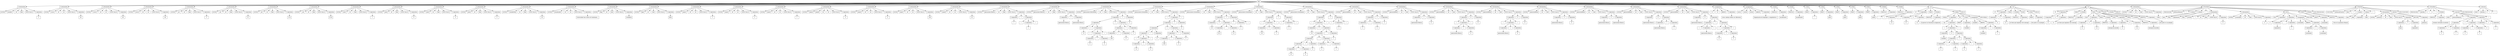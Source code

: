digraph G {
rootNode [label="Raiz"];
node[shape="rectangle"];
splines=polyline;
concentrate=true;
rootNode ->T_b204931137472582d18ff6e243be72;
T_b204931137472582d18ff6e243be72[label="T_Declaration"];
R_enter_b204931137472582d18ff6e243be72[label="ENTER"];
T_b204931137472582d18ff6e243be72->R_enter_b204931137472582d18ff6e243be72;
Name_b204931137472582d18ff6e243be72_0[label="variable1"];
T_b204931137472582d18ff6e243be72->Name_b204931137472582d18ff6e243be72_0;
As_b204931137472582d18ff6e243be72[label="AS"];
T_b204931137472582d18ff6e243be72->As_b204931137472582d18ff6e243be72;
Datatype_b204931137472582d18ff6e243be72[label="float"];
T_b204931137472582d18ff6e243be72->Datatype_b204931137472582d18ff6e243be72;
With_b204931137472582d18ff6e243be72[label="WITH VALUE"];
T_b204931137472582d18ff6e243be72->With_b204931137472582d18ff6e243be72;
T_b204931137472582d18ff6e243be72->T_ceb4b2d70d421ca7fa715e7002a306;
T_ceb4b2d70d421ca7fa715e7002a306[label="T_Operation"];
Val_ceb4b2d70d421ca7fa715e7002a306[label="5"];
T_ceb4b2d70d421ca7fa715e7002a306->Val_ceb4b2d70d421ca7fa715e7002a306;
rootNode ->T_ce6841e10404dca99ff52c4e9bb6f40;
T_ce6841e10404dca99ff52c4e9bb6f40[label="T_Declaration"];
R_enter_ce6841e10404dca99ff52c4e9bb6f40[label="ENTER"];
T_ce6841e10404dca99ff52c4e9bb6f40->R_enter_ce6841e10404dca99ff52c4e9bb6f40;
Name_ce6841e10404dca99ff52c4e9bb6f40_0[label="curso1"];
T_ce6841e10404dca99ff52c4e9bb6f40->Name_ce6841e10404dca99ff52c4e9bb6f40_0;
As_ce6841e10404dca99ff52c4e9bb6f40[label="AS"];
T_ce6841e10404dca99ff52c4e9bb6f40->As_ce6841e10404dca99ff52c4e9bb6f40;
Datatype_ce6841e10404dca99ff52c4e9bb6f40[label="str"];
T_ce6841e10404dca99ff52c4e9bb6f40->Datatype_ce6841e10404dca99ff52c4e9bb6f40;
With_ce6841e10404dca99ff52c4e9bb6f40[label="WITH VALUE"];
T_ce6841e10404dca99ff52c4e9bb6f40->With_ce6841e10404dca99ff52c4e9bb6f40;
T_ce6841e10404dca99ff52c4e9bb6f40->T_ad34237ab87a4d34196e6ff;
T_ad34237ab87a4d34196e6ff[label="T_Operation"];
Val_ad34237ab87a4d34196e6ff[label="olc"];
T_ad34237ab87a4d34196e6ff->Val_ad34237ab87a4d34196e6ff;
rootNode ->T_bdf2e3e3c348838583ef2a2b8f8100;
T_bdf2e3e3c348838583ef2a2b8f8100[label="T_Declaration"];
R_enter_bdf2e3e3c348838583ef2a2b8f8100[label="ENTER"];
T_bdf2e3e3c348838583ef2a2b8f8100->R_enter_bdf2e3e3c348838583ef2a2b8f8100;
Name_bdf2e3e3c348838583ef2a2b8f8100_0[label="curso2"];
T_bdf2e3e3c348838583ef2a2b8f8100->Name_bdf2e3e3c348838583ef2a2b8f8100_0;
As_bdf2e3e3c348838583ef2a2b8f8100[label="AS"];
T_bdf2e3e3c348838583ef2a2b8f8100->As_bdf2e3e3c348838583ef2a2b8f8100;
Datatype_bdf2e3e3c348838583ef2a2b8f8100[label="str"];
T_bdf2e3e3c348838583ef2a2b8f8100->Datatype_bdf2e3e3c348838583ef2a2b8f8100;
With_bdf2e3e3c348838583ef2a2b8f8100[label="WITH VALUE"];
T_bdf2e3e3c348838583ef2a2b8f8100->With_bdf2e3e3c348838583ef2a2b8f8100;
T_bdf2e3e3c348838583ef2a2b8f8100->T_de21af252b5488086f3329736b1f9c2;
T_de21af252b5488086f3329736b1f9c2[label="T_Operation"];
Val_de21af252b5488086f3329736b1f9c2[label="olc"];
T_de21af252b5488086f3329736b1f9c2->Val_de21af252b5488086f3329736b1f9c2;
rootNode ->T_ab2d2a5a86b4432a312274746475272;
T_ab2d2a5a86b4432a312274746475272[label="T_Declaration"];
R_enter_ab2d2a5a86b4432a312274746475272[label="ENTER"];
T_ab2d2a5a86b4432a312274746475272->R_enter_ab2d2a5a86b4432a312274746475272;
Name_ab2d2a5a86b4432a312274746475272_0[label="curso3"];
T_ab2d2a5a86b4432a312274746475272->Name_ab2d2a5a86b4432a312274746475272_0;
As_ab2d2a5a86b4432a312274746475272[label="AS"];
T_ab2d2a5a86b4432a312274746475272->As_ab2d2a5a86b4432a312274746475272;
Datatype_ab2d2a5a86b4432a312274746475272[label="str"];
T_ab2d2a5a86b4432a312274746475272->Datatype_ab2d2a5a86b4432a312274746475272;
With_ab2d2a5a86b4432a312274746475272[label="WITH VALUE"];
T_ab2d2a5a86b4432a312274746475272->With_ab2d2a5a86b4432a312274746475272;
T_ab2d2a5a86b4432a312274746475272->T_b2e2ee4314e59a94bbaebaad69171;
T_b2e2ee4314e59a94bbaebaad69171[label="T_Operation"];
Val_b2e2ee4314e59a94bbaebaad69171[label="olc"];
T_b2e2ee4314e59a94bbaebaad69171->Val_b2e2ee4314e59a94bbaebaad69171;
rootNode ->T_c293f2664e0f8fcd7e869704284e;
T_c293f2664e0f8fcd7e869704284e[label="T_Declaration"];
R_enter_c293f2664e0f8fcd7e869704284e[label="ENTER"];
T_c293f2664e0f8fcd7e869704284e->R_enter_c293f2664e0f8fcd7e869704284e;
Name_c293f2664e0f8fcd7e869704284e_0[label="pi1"];
T_c293f2664e0f8fcd7e869704284e->Name_c293f2664e0f8fcd7e869704284e_0;
As_c293f2664e0f8fcd7e869704284e[label="AS"];
T_c293f2664e0f8fcd7e869704284e->As_c293f2664e0f8fcd7e869704284e;
Datatype_c293f2664e0f8fcd7e869704284e[label="float"];
T_c293f2664e0f8fcd7e869704284e->Datatype_c293f2664e0f8fcd7e869704284e;
With_c293f2664e0f8fcd7e869704284e[label="WITH VALUE"];
T_c293f2664e0f8fcd7e869704284e->With_c293f2664e0f8fcd7e869704284e;
T_c293f2664e0f8fcd7e869704284e->T_ba127f3c7f48f5bc24b1f0a57e8fa0;
T_ba127f3c7f48f5bc24b1f0a57e8fa0[label="T_Operation"];
Val_ba127f3c7f48f5bc24b1f0a57e8fa0[label="3"];
T_ba127f3c7f48f5bc24b1f0a57e8fa0->Val_ba127f3c7f48f5bc24b1f0a57e8fa0;
rootNode ->T_bf3e7a41a3b157fccd11f280ba;
T_bf3e7a41a3b157fccd11f280ba[label="T_Declaration"];
R_enter_bf3e7a41a3b157fccd11f280ba[label="ENTER"];
T_bf3e7a41a3b157fccd11f280ba->R_enter_bf3e7a41a3b157fccd11f280ba;
Name_bf3e7a41a3b157fccd11f280ba_0[label="pi2"];
T_bf3e7a41a3b157fccd11f280ba->Name_bf3e7a41a3b157fccd11f280ba_0;
As_bf3e7a41a3b157fccd11f280ba[label="AS"];
T_bf3e7a41a3b157fccd11f280ba->As_bf3e7a41a3b157fccd11f280ba;
Datatype_bf3e7a41a3b157fccd11f280ba[label="float"];
T_bf3e7a41a3b157fccd11f280ba->Datatype_bf3e7a41a3b157fccd11f280ba;
With_bf3e7a41a3b157fccd11f280ba[label="WITH VALUE"];
T_bf3e7a41a3b157fccd11f280ba->With_bf3e7a41a3b157fccd11f280ba;
T_bf3e7a41a3b157fccd11f280ba->T_ac7288159b641d3b5919495e8a49714;
T_ac7288159b641d3b5919495e8a49714[label="T_Operation"];
Val_ac7288159b641d3b5919495e8a49714[label="3.1"];
T_ac7288159b641d3b5919495e8a49714->Val_ac7288159b641d3b5919495e8a49714;
rootNode ->T_d34283f6143679cebac2666ce3721;
T_d34283f6143679cebac2666ce3721[label="T_Declaration"];
R_enter_d34283f6143679cebac2666ce3721[label="ENTER"];
T_d34283f6143679cebac2666ce3721->R_enter_d34283f6143679cebac2666ce3721;
Name_d34283f6143679cebac2666ce3721_0[label="pi3"];
T_d34283f6143679cebac2666ce3721->Name_d34283f6143679cebac2666ce3721_0;
As_d34283f6143679cebac2666ce3721[label="AS"];
T_d34283f6143679cebac2666ce3721->As_d34283f6143679cebac2666ce3721;
Datatype_d34283f6143679cebac2666ce3721[label="float"];
T_d34283f6143679cebac2666ce3721->Datatype_d34283f6143679cebac2666ce3721;
With_d34283f6143679cebac2666ce3721[label="WITH VALUE"];
T_d34283f6143679cebac2666ce3721->With_d34283f6143679cebac2666ce3721;
T_d34283f6143679cebac2666ce3721->T_db605d4c47a4135b62d2507b14abf0e;
T_db605d4c47a4135b62d2507b14abf0e[label="T_Operation"];
Val_db605d4c47a4135b62d2507b14abf0e[label="3.14"];
T_db605d4c47a4135b62d2507b14abf0e->Val_db605d4c47a4135b62d2507b14abf0e;
rootNode ->T_b4201630d14323874d2c93d76e618d;
T_b4201630d14323874d2c93d76e618d[label="T_Declaration"];
R_enter_b4201630d14323874d2c93d76e618d[label="ENTER"];
T_b4201630d14323874d2c93d76e618d->R_enter_b4201630d14323874d2c93d76e618d;
Name_b4201630d14323874d2c93d76e618d_0[label="pi4"];
T_b4201630d14323874d2c93d76e618d->Name_b4201630d14323874d2c93d76e618d_0;
As_b4201630d14323874d2c93d76e618d[label="AS"];
T_b4201630d14323874d2c93d76e618d->As_b4201630d14323874d2c93d76e618d;
Datatype_b4201630d14323874d2c93d76e618d[label="float"];
T_b4201630d14323874d2c93d76e618d->Datatype_b4201630d14323874d2c93d76e618d;
With_b4201630d14323874d2c93d76e618d[label="WITH VALUE"];
T_b4201630d14323874d2c93d76e618d->With_b4201630d14323874d2c93d76e618d;
T_b4201630d14323874d2c93d76e618d->T_bb0d72a9f41bf9b0c50325682f663;
T_bb0d72a9f41bf9b0c50325682f663[label="T_Operation"];
Val_bb0d72a9f41bf9b0c50325682f663[label="3.141"];
T_bb0d72a9f41bf9b0c50325682f663->Val_bb0d72a9f41bf9b0c50325682f663;
rootNode ->T_f2dfbac2c124e7ba765e2a397ae319d;
T_f2dfbac2c124e7ba765e2a397ae319d[label="T_Declaration"];
R_enter_f2dfbac2c124e7ba765e2a397ae319d[label="ENTER"];
T_f2dfbac2c124e7ba765e2a397ae319d->R_enter_f2dfbac2c124e7ba765e2a397ae319d;
Name_f2dfbac2c124e7ba765e2a397ae319d_0[label="anio1"];
T_f2dfbac2c124e7ba765e2a397ae319d->Name_f2dfbac2c124e7ba765e2a397ae319d_0;
As_f2dfbac2c124e7ba765e2a397ae319d[label="AS"];
T_f2dfbac2c124e7ba765e2a397ae319d->As_f2dfbac2c124e7ba765e2a397ae319d;
Datatype_f2dfbac2c124e7ba765e2a397ae319d[label="float"];
T_f2dfbac2c124e7ba765e2a397ae319d->Datatype_f2dfbac2c124e7ba765e2a397ae319d;
With_f2dfbac2c124e7ba765e2a397ae319d[label="WITH VALUE"];
T_f2dfbac2c124e7ba765e2a397ae319d->With_f2dfbac2c124e7ba765e2a397ae319d;
T_f2dfbac2c124e7ba765e2a397ae319d->T_f2e196ca0514b9781abec5d2e865a7a;
T_f2e196ca0514b9781abec5d2e865a7a[label="T_Operation"];
Val_f2e196ca0514b9781abec5d2e865a7a[label="1"];
T_f2e196ca0514b9781abec5d2e865a7a->Val_f2e196ca0514b9781abec5d2e865a7a;
rootNode ->T_cc8ac30874baf9ec94b172a3ea1f0;
T_cc8ac30874baf9ec94b172a3ea1f0[label="T_Declaration"];
R_enter_cc8ac30874baf9ec94b172a3ea1f0[label="ENTER"];
T_cc8ac30874baf9ec94b172a3ea1f0->R_enter_cc8ac30874baf9ec94b172a3ea1f0;
Name_cc8ac30874baf9ec94b172a3ea1f0_0[label="anio2"];
T_cc8ac30874baf9ec94b172a3ea1f0->Name_cc8ac30874baf9ec94b172a3ea1f0_0;
As_cc8ac30874baf9ec94b172a3ea1f0[label="AS"];
T_cc8ac30874baf9ec94b172a3ea1f0->As_cc8ac30874baf9ec94b172a3ea1f0;
Datatype_cc8ac30874baf9ec94b172a3ea1f0[label="float"];
T_cc8ac30874baf9ec94b172a3ea1f0->Datatype_cc8ac30874baf9ec94b172a3ea1f0;
With_cc8ac30874baf9ec94b172a3ea1f0[label="WITH VALUE"];
T_cc8ac30874baf9ec94b172a3ea1f0->With_cc8ac30874baf9ec94b172a3ea1f0;
T_cc8ac30874baf9ec94b172a3ea1f0->T_d329f0246548343c1945ed6ec4f;
T_d329f0246548343c1945ed6ec4f[label="T_Operation"];
Val_d329f0246548343c1945ed6ec4f[label="9"];
T_d329f0246548343c1945ed6ec4f->Val_d329f0246548343c1945ed6ec4f;
rootNode ->T_bae9657dc404c2490fc9670f19a99f1;
T_bae9657dc404c2490fc9670f19a99f1[label="T_Declaration"];
R_enter_bae9657dc404c2490fc9670f19a99f1[label="ENTER"];
T_bae9657dc404c2490fc9670f19a99f1->R_enter_bae9657dc404c2490fc9670f19a99f1;
Name_bae9657dc404c2490fc9670f19a99f1_0[label="anio3"];
T_bae9657dc404c2490fc9670f19a99f1->Name_bae9657dc404c2490fc9670f19a99f1_0;
As_bae9657dc404c2490fc9670f19a99f1[label="AS"];
T_bae9657dc404c2490fc9670f19a99f1->As_bae9657dc404c2490fc9670f19a99f1;
Datatype_bae9657dc404c2490fc9670f19a99f1[label="float"];
T_bae9657dc404c2490fc9670f19a99f1->Datatype_bae9657dc404c2490fc9670f19a99f1;
With_bae9657dc404c2490fc9670f19a99f1[label="WITH VALUE"];
T_bae9657dc404c2490fc9670f19a99f1->With_bae9657dc404c2490fc9670f19a99f1;
T_bae9657dc404c2490fc9670f19a99f1->T_beabea8714386a0139ce7a81f24a2;
T_beabea8714386a0139ce7a81f24a2[label="T_Operation"];
Val_beabea8714386a0139ce7a81f24a2[label="4"];
T_beabea8714386a0139ce7a81f24a2->Val_beabea8714386a0139ce7a81f24a2;
rootNode ->T_ddbceaff4b74e25822016330fee903d;
T_ddbceaff4b74e25822016330fee903d[label="T_Declaration"];
R_enter_ddbceaff4b74e25822016330fee903d[label="ENTER"];
T_ddbceaff4b74e25822016330fee903d->R_enter_ddbceaff4b74e25822016330fee903d;
Name_ddbceaff4b74e25822016330fee903d_0[label="anio4"];
T_ddbceaff4b74e25822016330fee903d->Name_ddbceaff4b74e25822016330fee903d_0;
As_ddbceaff4b74e25822016330fee903d[label="AS"];
T_ddbceaff4b74e25822016330fee903d->As_ddbceaff4b74e25822016330fee903d;
Datatype_ddbceaff4b74e25822016330fee903d[label="float"];
T_ddbceaff4b74e25822016330fee903d->Datatype_ddbceaff4b74e25822016330fee903d;
With_ddbceaff4b74e25822016330fee903d[label="WITH VALUE"];
T_ddbceaff4b74e25822016330fee903d->With_ddbceaff4b74e25822016330fee903d;
T_ddbceaff4b74e25822016330fee903d->T_bcce66611774200936abd68a6f36e7b;
T_bcce66611774200936abd68a6f36e7b[label="T_Operation"];
Val_bcce66611774200936abd68a6f36e7b[label="5"];
T_bcce66611774200936abd68a6f36e7b->Val_bcce66611774200936abd68a6f36e7b;
rootNode ->T_dbe5b6d26a44b794de2199909750a2;
T_dbe5b6d26a44b794de2199909750a2[label="T_Declaration"];
R_enter_dbe5b6d26a44b794de2199909750a2[label="ENTER"];
T_dbe5b6d26a44b794de2199909750a2->R_enter_dbe5b6d26a44b794de2199909750a2;
Name_dbe5b6d26a44b794de2199909750a2_0[label="variableNeg"];
T_dbe5b6d26a44b794de2199909750a2->Name_dbe5b6d26a44b794de2199909750a2_0;
As_dbe5b6d26a44b794de2199909750a2[label="AS"];
T_dbe5b6d26a44b794de2199909750a2->As_dbe5b6d26a44b794de2199909750a2;
Datatype_dbe5b6d26a44b794de2199909750a2[label="float"];
T_dbe5b6d26a44b794de2199909750a2->Datatype_dbe5b6d26a44b794de2199909750a2;
With_dbe5b6d26a44b794de2199909750a2[label="WITH VALUE"];
T_dbe5b6d26a44b794de2199909750a2->With_dbe5b6d26a44b794de2199909750a2;
T_dbe5b6d26a44b794de2199909750a2->T_efaefa84e540cebc00343cff473d1d;
T_efaefa84e540cebc00343cff473d1d[label="T_Operation"];
Val_efaefa84e540cebc00343cff473d1d[label="5.0"];
T_efaefa84e540cebc00343cff473d1d->Val_efaefa84e540cebc00343cff473d1d;
rootNode ->T_f37ec75c3d4c3d8684138f676dff1e;
T_f37ec75c3d4c3d8684138f676dff1e[label="T_Declaration"];
R_enter_f37ec75c3d4c3d8684138f676dff1e[label="ENTER"];
T_f37ec75c3d4c3d8684138f676dff1e->R_enter_f37ec75c3d4c3d8684138f676dff1e;
Name_f37ec75c3d4c3d8684138f676dff1e_0[label="encabezado1"];
T_f37ec75c3d4c3d8684138f676dff1e->Name_f37ec75c3d4c3d8684138f676dff1e_0;
As_f37ec75c3d4c3d8684138f676dff1e[label="AS"];
T_f37ec75c3d4c3d8684138f676dff1e->As_f37ec75c3d4c3d8684138f676dff1e;
Datatype_f37ec75c3d4c3d8684138f676dff1e[label="str"];
T_f37ec75c3d4c3d8684138f676dff1e->Datatype_f37ec75c3d4c3d8684138f676dff1e;
With_f37ec75c3d4c3d8684138f676dff1e[label="WITH VALUE"];
T_f37ec75c3d4c3d8684138f676dff1e->With_f37ec75c3d4c3d8684138f676dff1e;
T_f37ec75c3d4c3d8684138f676dff1e->T_e2a064c229a4e791cbc46a181;
T_e2a064c229a4e791cbc46a181[label="T_Operation"];
Val_e2a064c229a4e791cbc46a181[label="Universidad San Carlos de Guatemala...;"];
T_e2a064c229a4e791cbc46a181->Val_e2a064c229a4e791cbc46a181;
rootNode ->T_b9d2eb4a4ebd1fb0ece6f6c028;
T_b9d2eb4a4ebd1fb0ece6f6c028[label="T_Declaration"];
R_enter_b9d2eb4a4ebd1fb0ece6f6c028[label="ENTER"];
T_b9d2eb4a4ebd1fb0ece6f6c028->R_enter_b9d2eb4a4ebd1fb0ece6f6c028;
Name_b9d2eb4a4ebd1fb0ece6f6c028_0[label="flag1"];
T_b9d2eb4a4ebd1fb0ece6f6c028->Name_b9d2eb4a4ebd1fb0ece6f6c028_0;
As_b9d2eb4a4ebd1fb0ece6f6c028[label="AS"];
T_b9d2eb4a4ebd1fb0ece6f6c028->As_b9d2eb4a4ebd1fb0ece6f6c028;
Datatype_b9d2eb4a4ebd1fb0ece6f6c028[label="bool"];
T_b9d2eb4a4ebd1fb0ece6f6c028->Datatype_b9d2eb4a4ebd1fb0ece6f6c028;
With_b9d2eb4a4ebd1fb0ece6f6c028[label="WITH VALUE"];
T_b9d2eb4a4ebd1fb0ece6f6c028->With_b9d2eb4a4ebd1fb0ece6f6c028;
T_b9d2eb4a4ebd1fb0ece6f6c028->T_c4ece554d6191b00c98b144fd96;
T_c4ece554d6191b00c98b144fd96[label="T_Operation"];
Val_c4ece554d6191b00c98b144fd96[label="verdadero"];
T_c4ece554d6191b00c98b144fd96->Val_c4ece554d6191b00c98b144fd96;
rootNode ->T_a2308db71b450781096bbefd80729c;
T_a2308db71b450781096bbefd80729c[label="T_Declaration"];
R_enter_a2308db71b450781096bbefd80729c[label="ENTER"];
T_a2308db71b450781096bbefd80729c->R_enter_a2308db71b450781096bbefd80729c;
Name_a2308db71b450781096bbefd80729c_0[label="flag2"];
T_a2308db71b450781096bbefd80729c->Name_a2308db71b450781096bbefd80729c_0;
As_a2308db71b450781096bbefd80729c[label="AS"];
T_a2308db71b450781096bbefd80729c->As_a2308db71b450781096bbefd80729c;
Datatype_a2308db71b450781096bbefd80729c[label="bool"];
T_a2308db71b450781096bbefd80729c->Datatype_a2308db71b450781096bbefd80729c;
With_a2308db71b450781096bbefd80729c[label="WITH VALUE"];
T_a2308db71b450781096bbefd80729c->With_a2308db71b450781096bbefd80729c;
T_a2308db71b450781096bbefd80729c->T_f030d0314cd8ae2104916ccf0365;
T_f030d0314cd8ae2104916ccf0365[label="T_Operation"];
Val_f030d0314cd8ae2104916ccf0365[label="falso"];
T_f030d0314cd8ae2104916ccf0365->Val_f030d0314cd8ae2104916ccf0365;
rootNode ->T_dab67dff47c491f08a6b3b72ebb0;
T_dab67dff47c491f08a6b3b72ebb0[label="T_Declaration"];
R_enter_dab67dff47c491f08a6b3b72ebb0[label="ENTER"];
T_dab67dff47c491f08a6b3b72ebb0->R_enter_dab67dff47c491f08a6b3b72ebb0;
Name_dab67dff47c491f08a6b3b72ebb0_0[label="name1"];
T_dab67dff47c491f08a6b3b72ebb0->Name_dab67dff47c491f08a6b3b72ebb0_0;
As_dab67dff47c491f08a6b3b72ebb0[label="AS"];
T_dab67dff47c491f08a6b3b72ebb0->As_dab67dff47c491f08a6b3b72ebb0;
Datatype_dab67dff47c491f08a6b3b72ebb0[label="str"];
T_dab67dff47c491f08a6b3b72ebb0->Datatype_dab67dff47c491f08a6b3b72ebb0;
With_dab67dff47c491f08a6b3b72ebb0[label="WITH VALUE"];
T_dab67dff47c491f08a6b3b72ebb0->With_dab67dff47c491f08a6b3b72ebb0;
T_dab67dff47c491f08a6b3b72ebb0->T_bea26343748427aa06bc3958dbfbbd7;
T_bea26343748427aa06bc3958dbfbbd7[label="T_Operation"];
Val_bea26343748427aa06bc3958dbfbbd7[label="f"];
T_bea26343748427aa06bc3958dbfbbd7->Val_bea26343748427aa06bc3958dbfbbd7;
rootNode ->T_d04992bd7c474ca3a123c93125dfbb;
T_d04992bd7c474ca3a123c93125dfbb[label="T_Declaration"];
R_enter_d04992bd7c474ca3a123c93125dfbb[label="ENTER"];
T_d04992bd7c474ca3a123c93125dfbb->R_enter_d04992bd7c474ca3a123c93125dfbb;
Name_d04992bd7c474ca3a123c93125dfbb_0[label="name2"];
T_d04992bd7c474ca3a123c93125dfbb->Name_d04992bd7c474ca3a123c93125dfbb_0;
As_d04992bd7c474ca3a123c93125dfbb[label="AS"];
T_d04992bd7c474ca3a123c93125dfbb->As_d04992bd7c474ca3a123c93125dfbb;
Datatype_d04992bd7c474ca3a123c93125dfbb[label="str"];
T_d04992bd7c474ca3a123c93125dfbb->Datatype_d04992bd7c474ca3a123c93125dfbb;
With_d04992bd7c474ca3a123c93125dfbb[label="WITH VALUE"];
T_d04992bd7c474ca3a123c93125dfbb->With_d04992bd7c474ca3a123c93125dfbb;
T_d04992bd7c474ca3a123c93125dfbb->T_fbdbac8d48608eb3fc79a9c70a15;
T_fbdbac8d48608eb3fc79a9c70a15[label="T_Operation"];
Val_fbdbac8d48608eb3fc79a9c70a15[label="e"];
T_fbdbac8d48608eb3fc79a9c70a15->Val_fbdbac8d48608eb3fc79a9c70a15;
rootNode ->T_ce56b1393943b3a2172219aa95875b;
T_ce56b1393943b3a2172219aa95875b[label="T_Declaration"];
R_enter_ce56b1393943b3a2172219aa95875b[label="ENTER"];
T_ce56b1393943b3a2172219aa95875b->R_enter_ce56b1393943b3a2172219aa95875b;
Name_ce56b1393943b3a2172219aa95875b_0[label="name3"];
T_ce56b1393943b3a2172219aa95875b->Name_ce56b1393943b3a2172219aa95875b_0;
As_ce56b1393943b3a2172219aa95875b[label="AS"];
T_ce56b1393943b3a2172219aa95875b->As_ce56b1393943b3a2172219aa95875b;
Datatype_ce56b1393943b3a2172219aa95875b[label="str"];
T_ce56b1393943b3a2172219aa95875b->Datatype_ce56b1393943b3a2172219aa95875b;
With_ce56b1393943b3a2172219aa95875b[label="WITH VALUE"];
T_ce56b1393943b3a2172219aa95875b->With_ce56b1393943b3a2172219aa95875b;
T_ce56b1393943b3a2172219aa95875b->T_bd0a83543540d98386f73a78505206;
T_bd0a83543540d98386f73a78505206[label="T_Operation"];
Val_bd0a83543540d98386f73a78505206[label="r"];
T_bd0a83543540d98386f73a78505206->Val_bd0a83543540d98386f73a78505206;
rootNode ->T_ce1ec3a858142418309d4dc75e23e91;
T_ce1ec3a858142418309d4dc75e23e91[label="T_Declaration"];
R_enter_ce1ec3a858142418309d4dc75e23e91[label="ENTER"];
T_ce1ec3a858142418309d4dc75e23e91->R_enter_ce1ec3a858142418309d4dc75e23e91;
Name_ce1ec3a858142418309d4dc75e23e91_0[label="name4"];
T_ce1ec3a858142418309d4dc75e23e91->Name_ce1ec3a858142418309d4dc75e23e91_0;
Name_ce1ec3a858142418309d4dc75e23e91_1[label="name6"];
T_ce1ec3a858142418309d4dc75e23e91->Name_ce1ec3a858142418309d4dc75e23e91_1;
As_ce1ec3a858142418309d4dc75e23e91[label="AS"];
T_ce1ec3a858142418309d4dc75e23e91->As_ce1ec3a858142418309d4dc75e23e91;
Datatype_ce1ec3a858142418309d4dc75e23e91[label="str"];
T_ce1ec3a858142418309d4dc75e23e91->Datatype_ce1ec3a858142418309d4dc75e23e91;
With_ce1ec3a858142418309d4dc75e23e91[label="WITH VALUE"];
T_ce1ec3a858142418309d4dc75e23e91->With_ce1ec3a858142418309d4dc75e23e91;
T_ce1ec3a858142418309d4dc75e23e91->T_c4922dafbc437ba9930927f0c48c01;
T_c4922dafbc437ba9930927f0c48c01[label="T_Operation"];
Val_c4922dafbc437ba9930927f0c48c01[label="n"];
T_c4922dafbc437ba9930927f0c48c01->Val_c4922dafbc437ba9930927f0c48c01;
rootNode ->T_e17971c5a446d91a31cb232c72d4a;
T_e17971c5a446d91a31cb232c72d4a[label="T_Declaration"];
R_enter_e17971c5a446d91a31cb232c72d4a[label="ENTER"];
T_e17971c5a446d91a31cb232c72d4a->R_enter_e17971c5a446d91a31cb232c72d4a;
Name_e17971c5a446d91a31cb232c72d4a_0[label="name5"];
T_e17971c5a446d91a31cb232c72d4a->Name_e17971c5a446d91a31cb232c72d4a_0;
As_e17971c5a446d91a31cb232c72d4a[label="AS"];
T_e17971c5a446d91a31cb232c72d4a->As_e17971c5a446d91a31cb232c72d4a;
Datatype_e17971c5a446d91a31cb232c72d4a[label="str"];
T_e17971c5a446d91a31cb232c72d4a->Datatype_e17971c5a446d91a31cb232c72d4a;
With_e17971c5a446d91a31cb232c72d4a[label="WITH VALUE"];
T_e17971c5a446d91a31cb232c72d4a->With_e17971c5a446d91a31cb232c72d4a;
T_e17971c5a446d91a31cb232c72d4a->T_d46e8dcb42628f37e8504ef780da;
T_d46e8dcb42628f37e8504ef780da[label="T_Operation"];
Val_d46e8dcb42628f37e8504ef780da[label="a"];
T_d46e8dcb42628f37e8504ef780da->Val_d46e8dcb42628f37e8504ef780da;
rootNode ->T_e35b91ade4613b28df6e37b28620b;
T_e35b91ade4613b28df6e37b28620b[label="T_Declaration"];
R_enter_e35b91ade4613b28df6e37b28620b[label="ENTER"];
T_e35b91ade4613b28df6e37b28620b->R_enter_e35b91ade4613b28df6e37b28620b;
Name_e35b91ade4613b28df6e37b28620b_0[label="name7"];
T_e35b91ade4613b28df6e37b28620b->Name_e35b91ade4613b28df6e37b28620b_0;
As_e35b91ade4613b28df6e37b28620b[label="AS"];
T_e35b91ade4613b28df6e37b28620b->As_e35b91ade4613b28df6e37b28620b;
Datatype_e35b91ade4613b28df6e37b28620b[label="str"];
T_e35b91ade4613b28df6e37b28620b->Datatype_e35b91ade4613b28df6e37b28620b;
With_e35b91ade4613b28df6e37b28620b[label="WITH VALUE"];
T_e35b91ade4613b28df6e37b28620b->With_e35b91ade4613b28df6e37b28620b;
T_e35b91ade4613b28df6e37b28620b->T_e4457275a49078b4773c6eba9e94f;
T_e4457275a49078b4773c6eba9e94f[label="T_Operation"];
Val_e4457275a49078b4773c6eba9e94f[label="100"];
T_e4457275a49078b4773c6eba9e94f->Val_e4457275a49078b4773c6eba9e94f;
rootNode ->T_bdfc9273e5547379c3f14d2ee4c8d1d;
T_bdfc9273e5547379c3f14d2ee4c8d1d[label="T_Declaration"];
R_enter_bdfc9273e5547379c3f14d2ee4c8d1d[label="ENTER"];
T_bdfc9273e5547379c3f14d2ee4c8d1d->R_enter_bdfc9273e5547379c3f14d2ee4c8d1d;
Name_bdfc9273e5547379c3f14d2ee4c8d1d_0[label="name8"];
T_bdfc9273e5547379c3f14d2ee4c8d1d->Name_bdfc9273e5547379c3f14d2ee4c8d1d_0;
As_bdfc9273e5547379c3f14d2ee4c8d1d[label="AS"];
T_bdfc9273e5547379c3f14d2ee4c8d1d->As_bdfc9273e5547379c3f14d2ee4c8d1d;
Datatype_bdfc9273e5547379c3f14d2ee4c8d1d[label="str"];
T_bdfc9273e5547379c3f14d2ee4c8d1d->Datatype_bdfc9273e5547379c3f14d2ee4c8d1d;
With_bdfc9273e5547379c3f14d2ee4c8d1d[label="WITH VALUE"];
T_bdfc9273e5547379c3f14d2ee4c8d1d->With_bdfc9273e5547379c3f14d2ee4c8d1d;
T_bdfc9273e5547379c3f14d2ee4c8d1d->T_c2834b9ba2d01ae27a2a6b0f;
T_c2834b9ba2d01ae27a2a6b0f[label="T_Operation"];
Val_c2834b9ba2d01ae27a2a6b0f[label="111"];
T_c2834b9ba2d01ae27a2a6b0f->Val_c2834b9ba2d01ae27a2a6b0f;
rootNode ->T_fc494eae55145e19681bbcb142c4589;
T_fc494eae55145e19681bbcb142c4589[label="T_Declaration"];
R_enter_fc494eae55145e19681bbcb142c4589[label="ENTER"];
T_fc494eae55145e19681bbcb142c4589->R_enter_fc494eae55145e19681bbcb142c4589;
Name_fc494eae55145e19681bbcb142c4589_0[label="operaciones1Basica"];
T_fc494eae55145e19681bbcb142c4589->Name_fc494eae55145e19681bbcb142c4589_0;
As_fc494eae55145e19681bbcb142c4589[label="AS"];
T_fc494eae55145e19681bbcb142c4589->As_fc494eae55145e19681bbcb142c4589;
Datatype_fc494eae55145e19681bbcb142c4589[label="float"];
T_fc494eae55145e19681bbcb142c4589->Datatype_fc494eae55145e19681bbcb142c4589;
With_fc494eae55145e19681bbcb142c4589[label="WITH VALUE"];
T_fc494eae55145e19681bbcb142c4589->With_fc494eae55145e19681bbcb142c4589;
T_fc494eae55145e19681bbcb142c4589->T_d0a9cf5448faeef929f97c76392;
T_d0a9cf5448faeef929f97c76392[label="T_Operation"];
T_d0a9cf5448faeef929f97c76392->T_ad79bc6df94cfb892ad8fc64486dd6;
T_ad79bc6df94cfb892ad8fc64486dd6[label="T_Operation"];
Val_ad79bc6df94cfb892ad8fc64486dd6[label="1"];
T_ad79bc6df94cfb892ad8fc64486dd6->Val_ad79bc6df94cfb892ad8fc64486dd6;
Op_d0a9cf5448faeef929f97c76392[label="+"];
T_d0a9cf5448faeef929f97c76392->Op_d0a9cf5448faeef929f97c76392;
T_d0a9cf5448faeef929f97c76392->T_e1f24f49d0e4feaa3c6349b1afde623;
T_e1f24f49d0e4feaa3c6349b1afde623[label="T_Operation"];
SP_e1f24f49d0e4feaa3c6349b1afde623[label="("];
T_e1f24f49d0e4feaa3c6349b1afde623->SP_e1f24f49d0e4feaa3c6349b1afde623;
T_e1f24f49d0e4feaa3c6349b1afde623->T_c31becaf2c44888e08f44ba0bc9927;
T_c31becaf2c44888e08f44ba0bc9927[label="T_Operation"];
Val_c31becaf2c44888e08f44ba0bc9927[label="1"];
T_c31becaf2c44888e08f44ba0bc9927->Val_c31becaf2c44888e08f44ba0bc9927;
EP_e1f24f49d0e4feaa3c6349b1afde623[label=")"];
T_e1f24f49d0e4feaa3c6349b1afde623->EP_e1f24f49d0e4feaa3c6349b1afde623;
rootNode ->T_ccaba15644768737fa2ff3eaa6b7;
T_ccaba15644768737fa2ff3eaa6b7[label="T_Declaration"];
R_enter_ccaba15644768737fa2ff3eaa6b7[label="ENTER"];
T_ccaba15644768737fa2ff3eaa6b7->R_enter_ccaba15644768737fa2ff3eaa6b7;
Name_ccaba15644768737fa2ff3eaa6b7_0[label="operaciones1Basica2"];
T_ccaba15644768737fa2ff3eaa6b7->Name_ccaba15644768737fa2ff3eaa6b7_0;
As_ccaba15644768737fa2ff3eaa6b7[label="AS"];
T_ccaba15644768737fa2ff3eaa6b7->As_ccaba15644768737fa2ff3eaa6b7;
Datatype_ccaba15644768737fa2ff3eaa6b7[label="float"];
T_ccaba15644768737fa2ff3eaa6b7->Datatype_ccaba15644768737fa2ff3eaa6b7;
With_ccaba15644768737fa2ff3eaa6b7[label="WITH VALUE"];
T_ccaba15644768737fa2ff3eaa6b7->With_ccaba15644768737fa2ff3eaa6b7;
T_ccaba15644768737fa2ff3eaa6b7->T_de60990d7734162bb269a2bea29713c;
T_de60990d7734162bb269a2bea29713c[label="T_Operation"];
T_de60990d7734162bb269a2bea29713c->T_e34927540358df6b44d771b8037;
T_e34927540358df6b44d771b8037[label="T_Operation"];
Val_e34927540358df6b44d771b8037[label="operaciones1Basica"];
T_e34927540358df6b44d771b8037->Val_e34927540358df6b44d771b8037;
Op_de60990d7734162bb269a2bea29713c[label="+"];
T_de60990d7734162bb269a2bea29713c->Op_de60990d7734162bb269a2bea29713c;
T_de60990d7734162bb269a2bea29713c->T_cba2c62ada41ae998df903f0e6503a;
T_cba2c62ada41ae998df903f0e6503a[label="T_Operation"];
Val_cba2c62ada41ae998df903f0e6503a[label="operaciones1Basica"];
T_cba2c62ada41ae998df903f0e6503a->Val_cba2c62ada41ae998df903f0e6503a;
rootNode ->T_b9df8868a4c758ff76e687218f370;
T_b9df8868a4c758ff76e687218f370[label="T_Declaration"];
R_enter_b9df8868a4c758ff76e687218f370[label="ENTER"];
T_b9df8868a4c758ff76e687218f370->R_enter_b9df8868a4c758ff76e687218f370;
Name_b9df8868a4c758ff76e687218f370_0[label="operaciones1Intermedia"];
T_b9df8868a4c758ff76e687218f370->Name_b9df8868a4c758ff76e687218f370_0;
As_b9df8868a4c758ff76e687218f370[label="AS"];
T_b9df8868a4c758ff76e687218f370->As_b9df8868a4c758ff76e687218f370;
Datatype_b9df8868a4c758ff76e687218f370[label="float"];
T_b9df8868a4c758ff76e687218f370->Datatype_b9df8868a4c758ff76e687218f370;
With_b9df8868a4c758ff76e687218f370[label="WITH VALUE"];
T_b9df8868a4c758ff76e687218f370->With_b9df8868a4c758ff76e687218f370;
T_b9df8868a4c758ff76e687218f370->T_e091680e9b431eb8b317209df2f69f;
T_e091680e9b431eb8b317209df2f69f[label="T_Operation"];
T_e091680e9b431eb8b317209df2f69f->T_ada02d4731a24700c3c6162c5c;
T_ada02d4731a24700c3c6162c5c[label="T_Operation"];
T_ada02d4731a24700c3c6162c5c->T_c4217845c408742cb7a00;
T_c4217845c408742cb7a00[label="T_Operation"];
T_c4217845c408742cb7a00->T_bf5859e84031be99c51d4cb14124;
T_bf5859e84031be99c51d4cb14124[label="T_Operation"];
Val_bf5859e84031be99c51d4cb14124[label="15"];
T_bf5859e84031be99c51d4cb14124->Val_bf5859e84031be99c51d4cb14124;
Op_c4217845c408742cb7a00[label="+"];
T_c4217845c408742cb7a00->Op_c4217845c408742cb7a00;
T_c4217845c408742cb7a00->T_cb206b4073aba96c2271ab1f11;
T_cb206b4073aba96c2271ab1f11[label="T_Operation"];
SP_cb206b4073aba96c2271ab1f11[label="("];
T_cb206b4073aba96c2271ab1f11->SP_cb206b4073aba96c2271ab1f11;
T_cb206b4073aba96c2271ab1f11->T_fe9e09d374b75ac3089292ed1d922;
T_fe9e09d374b75ac3089292ed1d922[label="T_Operation"];
T_fe9e09d374b75ac3089292ed1d922->T_abb5e9348fb485a988d4fb179212232;
T_abb5e9348fb485a988d4fb179212232[label="T_Operation"];
Val_abb5e9348fb485a988d4fb179212232[label="9"];
T_abb5e9348fb485a988d4fb179212232->Val_abb5e9348fb485a988d4fb179212232;
Op_fe9e09d374b75ac3089292ed1d922[label="*"];
T_fe9e09d374b75ac3089292ed1d922->Op_fe9e09d374b75ac3089292ed1d922;
T_fe9e09d374b75ac3089292ed1d922->T_d99db3ca714812981e61007e31c82d;
T_d99db3ca714812981e61007e31c82d[label="T_Operation"];
Val_d99db3ca714812981e61007e31c82d[label="8"];
T_d99db3ca714812981e61007e31c82d->Val_d99db3ca714812981e61007e31c82d;
EP_cb206b4073aba96c2271ab1f11[label=")"];
T_cb206b4073aba96c2271ab1f11->EP_cb206b4073aba96c2271ab1f11;
Op_ada02d4731a24700c3c6162c5c[label="+"];
T_ada02d4731a24700c3c6162c5c->Op_ada02d4731a24700c3c6162c5c;
T_ada02d4731a24700c3c6162c5c->T_f2256c32ded47e39db6b7e8b97f9047;
T_f2256c32ded47e39db6b7e8b97f9047[label="T_Operation"];
T_f2256c32ded47e39db6b7e8b97f9047->T_f42be85ef04a419a3d993416745494;
T_f42be85ef04a419a3d993416745494[label="T_Operation"];
T_f42be85ef04a419a3d993416745494->T_e75152445b9ba08e64af43d2498;
T_e75152445b9ba08e64af43d2498[label="T_Operation"];
Val_e75152445b9ba08e64af43d2498[label="200"];
T_e75152445b9ba08e64af43d2498->Val_e75152445b9ba08e64af43d2498;
Op_f42be85ef04a419a3d993416745494[label="/"];
T_f42be85ef04a419a3d993416745494->Op_f42be85ef04a419a3d993416745494;
T_f42be85ef04a419a3d993416745494->T_f7e075eff4645d8a5fe69e0d3d1a4c1;
T_f7e075eff4645d8a5fe69e0d3d1a4c1[label="T_Operation"];
Val_f7e075eff4645d8a5fe69e0d3d1a4c1[label="8"];
T_f7e075eff4645d8a5fe69e0d3d1a4c1->Val_f7e075eff4645d8a5fe69e0d3d1a4c1;
Op_f2256c32ded47e39db6b7e8b97f9047[label="*"];
T_f2256c32ded47e39db6b7e8b97f9047->Op_f2256c32ded47e39db6b7e8b97f9047;
T_f2256c32ded47e39db6b7e8b97f9047->T_fffaf3bb2748f9ad7127daf54b4201;
T_fffaf3bb2748f9ad7127daf54b4201[label="T_Operation"];
Val_fffaf3bb2748f9ad7127daf54b4201[label="3"];
T_fffaf3bb2748f9ad7127daf54b4201->Val_fffaf3bb2748f9ad7127daf54b4201;
Op_e091680e9b431eb8b317209df2f69f[label="+"];
T_e091680e9b431eb8b317209df2f69f->Op_e091680e9b431eb8b317209df2f69f;
T_e091680e9b431eb8b317209df2f69f->T_d48ce392e14dd6b6fcd99d4a7c22c9;
T_d48ce392e14dd6b6fcd99d4a7c22c9[label="T_Operation"];
Val_d48ce392e14dd6b6fcd99d4a7c22c9[label="9"];
T_d48ce392e14dd6b6fcd99d4a7c22c9->Val_d48ce392e14dd6b6fcd99d4a7c22c9;
rootNode ->T_c399a219f4f4382c4f03bd091335e;
T_c399a219f4f4382c4f03bd091335e[label="T_Declaration"];
R_enter_c399a219f4f4382c4f03bd091335e[label="ENTER"];
T_c399a219f4f4382c4f03bd091335e->R_enter_c399a219f4f4382c4f03bd091335e;
Name_c399a219f4f4382c4f03bd091335e_0[label="operaciones1Avanzadas1"];
T_c399a219f4f4382c4f03bd091335e->Name_c399a219f4f4382c4f03bd091335e_0;
As_c399a219f4f4382c4f03bd091335e[label="AS"];
T_c399a219f4f4382c4f03bd091335e->As_c399a219f4f4382c4f03bd091335e;
Datatype_c399a219f4f4382c4f03bd091335e[label="float"];
T_c399a219f4f4382c4f03bd091335e->Datatype_c399a219f4f4382c4f03bd091335e;
With_c399a219f4f4382c4f03bd091335e[label="WITH VALUE"];
T_c399a219f4f4382c4f03bd091335e->With_c399a219f4f4382c4f03bd091335e;
T_c399a219f4f4382c4f03bd091335e->T_ecd163ae2654ec88a28379f2b4c168d;
T_ecd163ae2654ec88a28379f2b4c168d[label="T_Operation"];
SP_ecd163ae2654ec88a28379f2b4c168d[label="("];
T_ecd163ae2654ec88a28379f2b4c168d->SP_ecd163ae2654ec88a28379f2b4c168d;
T_ecd163ae2654ec88a28379f2b4c168d->T_eedce62eef4b31a7ad98097500143f;
T_eedce62eef4b31a7ad98097500143f[label="T_Operation"];
T_eedce62eef4b31a7ad98097500143f->T_f9ace9a82e04a8e8d5db0dd6213f4db;
T_f9ace9a82e04a8e8d5db0dd6213f4db[label="T_Operation"];
T_f9ace9a82e04a8e8d5db0dd6213f4db->T_c1e33d75cbb493987794a3915b1b810;
T_c1e33d75cbb493987794a3915b1b810[label="T_Operation"];
T_c1e33d75cbb493987794a3915b1b810->T_dad81901fd4a6f91b5fb0b1ffa5611;
T_dad81901fd4a6f91b5fb0b1ffa5611[label="T_Operation"];
SP_dad81901fd4a6f91b5fb0b1ffa5611[label="("];
T_dad81901fd4a6f91b5fb0b1ffa5611->SP_dad81901fd4a6f91b5fb0b1ffa5611;
T_dad81901fd4a6f91b5fb0b1ffa5611->T_dda63a59ff2462695847add58f49861;
T_dda63a59ff2462695847add58f49861[label="T_Operation"];
T_dda63a59ff2462695847add58f49861->T_c130f5341b34c3bae422c9fe05caed8;
T_c130f5341b34c3bae422c9fe05caed8[label="T_Operation"];
Val_c130f5341b34c3bae422c9fe05caed8[label="15"];
T_c130f5341b34c3bae422c9fe05caed8->Val_c130f5341b34c3bae422c9fe05caed8;
Op_dda63a59ff2462695847add58f49861[label="+"];
T_dda63a59ff2462695847add58f49861->Op_dda63a59ff2462695847add58f49861;
T_dda63a59ff2462695847add58f49861->T_b7de860c6874f1bb773875af44aa614;
T_b7de860c6874f1bb773875af44aa614[label="T_Operation"];
Val_b7de860c6874f1bb773875af44aa614[label="9"];
T_b7de860c6874f1bb773875af44aa614->Val_b7de860c6874f1bb773875af44aa614;
EP_dad81901fd4a6f91b5fb0b1ffa5611[label=")"];
T_dad81901fd4a6f91b5fb0b1ffa5611->EP_dad81901fd4a6f91b5fb0b1ffa5611;
Op_c1e33d75cbb493987794a3915b1b810[label="*"];
T_c1e33d75cbb493987794a3915b1b810->Op_c1e33d75cbb493987794a3915b1b810;
T_c1e33d75cbb493987794a3915b1b810->T_aa6dc482d4e4d8a33b1e08f10ee83;
T_aa6dc482d4e4d8a33b1e08f10ee83[label="T_Operation"];
Val_aa6dc482d4e4d8a33b1e08f10ee83[label="8"];
T_aa6dc482d4e4d8a33b1e08f10ee83->Val_aa6dc482d4e4d8a33b1e08f10ee83;
Op_f9ace9a82e04a8e8d5db0dd6213f4db[label="+"];
T_f9ace9a82e04a8e8d5db0dd6213f4db->Op_f9ace9a82e04a8e8d5db0dd6213f4db;
T_f9ace9a82e04a8e8d5db0dd6213f4db->T_adf24bb241e1802a6f98ca4eec32;
T_adf24bb241e1802a6f98ca4eec32[label="T_Operation"];
T_adf24bb241e1802a6f98ca4eec32->T_ecac06cb1456b8ce00c30e3b2aa65;
T_ecac06cb1456b8ce00c30e3b2aa65[label="T_Operation"];
T_ecac06cb1456b8ce00c30e3b2aa65->T_cb0d2750d44c30825ad8a2284049aa;
T_cb0d2750d44c30825ad8a2284049aa[label="T_Operation"];
Val_cb0d2750d44c30825ad8a2284049aa[label="200"];
T_cb0d2750d44c30825ad8a2284049aa->Val_cb0d2750d44c30825ad8a2284049aa;
Op_ecac06cb1456b8ce00c30e3b2aa65[label="/"];
T_ecac06cb1456b8ce00c30e3b2aa65->Op_ecac06cb1456b8ce00c30e3b2aa65;
T_ecac06cb1456b8ce00c30e3b2aa65->T_af3cd915de4bd38405c19e6ebd557f;
T_af3cd915de4bd38405c19e6ebd557f[label="T_Operation"];
Val_af3cd915de4bd38405c19e6ebd557f[label="8"];
T_af3cd915de4bd38405c19e6ebd557f->Val_af3cd915de4bd38405c19e6ebd557f;
Op_adf24bb241e1802a6f98ca4eec32[label="*"];
T_adf24bb241e1802a6f98ca4eec32->Op_adf24bb241e1802a6f98ca4eec32;
T_adf24bb241e1802a6f98ca4eec32->T_b4d70f4662bdc712a2ace1abb5;
T_b4d70f4662bdc712a2ace1abb5[label="T_Operation"];
Val_b4d70f4662bdc712a2ace1abb5[label="3"];
T_b4d70f4662bdc712a2ace1abb5->Val_b4d70f4662bdc712a2ace1abb5;
Op_eedce62eef4b31a7ad98097500143f[label="+"];
T_eedce62eef4b31a7ad98097500143f->Op_eedce62eef4b31a7ad98097500143f;
T_eedce62eef4b31a7ad98097500143f->T_dd5f0ae310a41a99fb1a38a7106b9bd;
T_dd5f0ae310a41a99fb1a38a7106b9bd[label="T_Operation"];
Val_dd5f0ae310a41a99fb1a38a7106b9bd[label="9"];
T_dd5f0ae310a41a99fb1a38a7106b9bd->Val_dd5f0ae310a41a99fb1a38a7106b9bd;
EP_ecd163ae2654ec88a28379f2b4c168d[label=")"];
T_ecd163ae2654ec88a28379f2b4c168d->EP_ecd163ae2654ec88a28379f2b4c168d;
rootNode ->T_cf4e7e337414b87a45add583f9d51b7;
T_cf4e7e337414b87a45add583f9d51b7[label="T_Declaration"];
R_enter_cf4e7e337414b87a45add583f9d51b7[label="ENTER"];
T_cf4e7e337414b87a45add583f9d51b7->R_enter_cf4e7e337414b87a45add583f9d51b7;
Name_cf4e7e337414b87a45add583f9d51b7_0[label="operaciones1Avanzadas2"];
T_cf4e7e337414b87a45add583f9d51b7->Name_cf4e7e337414b87a45add583f9d51b7_0;
As_cf4e7e337414b87a45add583f9d51b7[label="AS"];
T_cf4e7e337414b87a45add583f9d51b7->As_cf4e7e337414b87a45add583f9d51b7;
Datatype_cf4e7e337414b87a45add583f9d51b7[label="float"];
T_cf4e7e337414b87a45add583f9d51b7->Datatype_cf4e7e337414b87a45add583f9d51b7;
With_cf4e7e337414b87a45add583f9d51b7[label="WITH VALUE"];
T_cf4e7e337414b87a45add583f9d51b7->With_cf4e7e337414b87a45add583f9d51b7;
T_cf4e7e337414b87a45add583f9d51b7->T_d4c305d1b704781b5acacfbfdd91440;
T_d4c305d1b704781b5acacfbfdd91440[label="T_Operation"];
T_d4c305d1b704781b5acacfbfdd91440->T_cdacf4a6de4effb3d6bd24a2e378a5;
T_cdacf4a6de4effb3d6bd24a2e378a5[label="T_Operation"];
T_cdacf4a6de4effb3d6bd24a2e378a5->T_a7d4b0ca87489ab5395447f4d1e829;
T_a7d4b0ca87489ab5395447f4d1e829[label="T_Operation"];
Val_a7d4b0ca87489ab5395447f4d1e829[label="30"];
T_a7d4b0ca87489ab5395447f4d1e829->Val_a7d4b0ca87489ab5395447f4d1e829;
Op_cdacf4a6de4effb3d6bd24a2e378a5[label="**"];
T_cdacf4a6de4effb3d6bd24a2e378a5->Op_cdacf4a6de4effb3d6bd24a2e378a5;
T_cdacf4a6de4effb3d6bd24a2e378a5->T_fc8370a49039dd9149e4edbb826;
T_fc8370a49039dd9149e4edbb826[label="T_Operation"];
T_fc8370a49039dd9149e4edbb826->T_bc1640fa94c9a2e02a84a208;
T_bc1640fa94c9a2e02a84a208[label="T_Operation"];
Val_bc1640fa94c9a2e02a84a208[label="22.2"];
T_bc1640fa94c9a2e02a84a208->Val_bc1640fa94c9a2e02a84a208;
Op_fc8370a49039dd9149e4edbb826[label="-"];
T_fc8370a49039dd9149e4edbb826->Op_fc8370a49039dd9149e4edbb826;
T_fc8370a49039dd9149e4edbb826->T_e37d940709889b0517cd77ffb;
T_e37d940709889b0517cd77ffb[label="T_Operation"];
Val_e37d940709889b0517cd77ffb[label="2.2"];
T_e37d940709889b0517cd77ffb->Val_e37d940709889b0517cd77ffb;
Op_d4c305d1b704781b5acacfbfdd91440[label="+"];
T_d4c305d1b704781b5acacfbfdd91440->Op_d4c305d1b704781b5acacfbfdd91440;
T_d4c305d1b704781b5acacfbfdd91440->T_babbd0b65184afbbf78dfbccaf152d0;
T_babbd0b65184afbbf78dfbccaf152d0[label="T_Operation"];
SP_babbd0b65184afbbf78dfbccaf152d0[label="("];
T_babbd0b65184afbbf78dfbccaf152d0->SP_babbd0b65184afbbf78dfbccaf152d0;
T_babbd0b65184afbbf78dfbccaf152d0->T_eae79ee4303b3d1410cdbf2dce7;
T_eae79ee4303b3d1410cdbf2dce7[label="T_Operation"];
Val_eae79ee4303b3d1410cdbf2dce7[label="2"];
T_eae79ee4303b3d1410cdbf2dce7->Val_eae79ee4303b3d1410cdbf2dce7;
EP_babbd0b65184afbbf78dfbccaf152d0[label=")"];
T_babbd0b65184afbbf78dfbccaf152d0->EP_babbd0b65184afbbf78dfbccaf152d0;
rootNode ->T_bef9f1efe44633928e691bda81a0af;
T_bef9f1efe44633928e691bda81a0af[label="T_Declaration"];
R_enter_bef9f1efe44633928e691bda81a0af[label="ENTER"];
T_bef9f1efe44633928e691bda81a0af->R_enter_bef9f1efe44633928e691bda81a0af;
Name_bef9f1efe44633928e691bda81a0af_0[label="operaciones1Avanzadas3"];
T_bef9f1efe44633928e691bda81a0af->Name_bef9f1efe44633928e691bda81a0af_0;
As_bef9f1efe44633928e691bda81a0af[label="AS"];
T_bef9f1efe44633928e691bda81a0af->As_bef9f1efe44633928e691bda81a0af;
Datatype_bef9f1efe44633928e691bda81a0af[label="float"];
T_bef9f1efe44633928e691bda81a0af->Datatype_bef9f1efe44633928e691bda81a0af;
With_bef9f1efe44633928e691bda81a0af[label="WITH VALUE"];
T_bef9f1efe44633928e691bda81a0af->With_bef9f1efe44633928e691bda81a0af;
T_bef9f1efe44633928e691bda81a0af->T_eb94f0745129bff60876858a649;
T_eb94f0745129bff60876858a649[label="T_Operation"];
T_eb94f0745129bff60876858a649->T_afa4aa5d9b047749c63f05c7fbd286d;
T_afa4aa5d9b047749c63f05c7fbd286d[label="T_Operation"];
SP_afa4aa5d9b047749c63f05c7fbd286d[label="("];
T_afa4aa5d9b047749c63f05c7fbd286d->SP_afa4aa5d9b047749c63f05c7fbd286d;
T_afa4aa5d9b047749c63f05c7fbd286d->T_a1285d4b4685bb8c002e845465;
T_a1285d4b4685bb8c002e845465[label="T_Operation"];
T_a1285d4b4685bb8c002e845465->T_dde1907e4d4b9872fc2560ffeeef;
T_dde1907e4d4b9872fc2560ffeeef[label="T_Operation"];
Val_dde1907e4d4b9872fc2560ffeeef[label="30"];
T_dde1907e4d4b9872fc2560ffeeef->Val_dde1907e4d4b9872fc2560ffeeef;
Op_a1285d4b4685bb8c002e845465[label="**"];
T_a1285d4b4685bb8c002e845465->Op_a1285d4b4685bb8c002e845465;
T_a1285d4b4685bb8c002e845465->T_f5ccd74af5b88a76d03a6608b2;
T_f5ccd74af5b88a76d03a6608b2[label="T_Operation"];
Val_f5ccd74af5b88a76d03a6608b2[label="2"];
T_f5ccd74af5b88a76d03a6608b2->Val_f5ccd74af5b88a76d03a6608b2;
EP_afa4aa5d9b047749c63f05c7fbd286d[label=")"];
T_afa4aa5d9b047749c63f05c7fbd286d->EP_afa4aa5d9b047749c63f05c7fbd286d;
Op_eb94f0745129bff60876858a649[label="+"];
T_eb94f0745129bff60876858a649->Op_eb94f0745129bff60876858a649;
T_eb94f0745129bff60876858a649->T_c3e8e4b0846c8bed1e19ace7e516d;
T_c3e8e4b0846c8bed1e19ace7e516d[label="T_Operation"];
SP_c3e8e4b0846c8bed1e19ace7e516d[label="("];
T_c3e8e4b0846c8bed1e19ace7e516d->SP_c3e8e4b0846c8bed1e19ace7e516d;
T_c3e8e4b0846c8bed1e19ace7e516d->T_abb4d24dc5a4151958b729fb4189942;
T_abb4d24dc5a4151958b729fb4189942[label="T_Operation"];
Val_abb4d24dc5a4151958b729fb4189942[label="2"];
T_abb4d24dc5a4151958b729fb4189942->Val_abb4d24dc5a4151958b729fb4189942;
EP_c3e8e4b0846c8bed1e19ace7e516d[label=")"];
T_c3e8e4b0846c8bed1e19ace7e516d->EP_c3e8e4b0846c8bed1e19ace7e516d;
rootNode ->T_bd9cb1484374ee691af08bb61ab298f;
T_bd9cb1484374ee691af08bb61ab298f[label="T_Declaration"];
R_enter_bd9cb1484374ee691af08bb61ab298f[label="ENTER"];
T_bd9cb1484374ee691af08bb61ab298f->R_enter_bd9cb1484374ee691af08bb61ab298f;
Name_bd9cb1484374ee691af08bb61ab298f_0[label="operaciones1Avanzadas4"];
T_bd9cb1484374ee691af08bb61ab298f->Name_bd9cb1484374ee691af08bb61ab298f_0;
As_bd9cb1484374ee691af08bb61ab298f[label="AS"];
T_bd9cb1484374ee691af08bb61ab298f->As_bd9cb1484374ee691af08bb61ab298f;
Datatype_bd9cb1484374ee691af08bb61ab298f[label="float"];
T_bd9cb1484374ee691af08bb61ab298f->Datatype_bd9cb1484374ee691af08bb61ab298f;
With_bd9cb1484374ee691af08bb61ab298f[label="WITH VALUE"];
T_bd9cb1484374ee691af08bb61ab298f->With_bd9cb1484374ee691af08bb61ab298f;
T_bd9cb1484374ee691af08bb61ab298f->T_b5daf3260904e19854b50e974482d0d;
T_b5daf3260904e19854b50e974482d0d[label="T_Operation"];
T_b5daf3260904e19854b50e974482d0d->T_dca5d09887c42abbd01e1f923fdd39f;
T_dca5d09887c42abbd01e1f923fdd39f[label="T_Operation"];
SP_dca5d09887c42abbd01e1f923fdd39f[label="("];
T_dca5d09887c42abbd01e1f923fdd39f->SP_dca5d09887c42abbd01e1f923fdd39f;
T_dca5d09887c42abbd01e1f923fdd39f->T_eb7a8848c4a4a1f919909cb761;
T_eb7a8848c4a4a1f919909cb761[label="T_Operation"];
T_eb7a8848c4a4a1f919909cb761->T_bee01e1564137b3033c69c0954c68;
T_bee01e1564137b3033c69c0954c68[label="T_Operation"];
Val_bee01e1564137b3033c69c0954c68[label="30"];
T_bee01e1564137b3033c69c0954c68->Val_bee01e1564137b3033c69c0954c68;
Op_eb7a8848c4a4a1f919909cb761[label="**"];
T_eb7a8848c4a4a1f919909cb761->Op_eb7a8848c4a4a1f919909cb761;
T_eb7a8848c4a4a1f919909cb761->T_eaa7c656f4461f958eff7221202dfc;
T_eaa7c656f4461f958eff7221202dfc[label="T_Operation"];
T_eaa7c656f4461f958eff7221202dfc->T_d2d91def2124bf988aee74723086f80;
T_d2d91def2124bf988aee74723086f80[label="T_Operation"];
T_d2d91def2124bf988aee74723086f80->T_adb0db49cd438481021f242d2a3723;
T_adb0db49cd438481021f242d2a3723[label="T_Operation"];
T_adb0db49cd438481021f242d2a3723->T_b2752ce274ebebaf986095cda3cd9;
T_b2752ce274ebebaf986095cda3cd9[label="T_Operation"];
T_b2752ce274ebebaf986095cda3cd9->T_c76a87b582436ba85195708b274ae7;
T_c76a87b582436ba85195708b274ae7[label="T_Operation"];
Val_c76a87b582436ba85195708b274ae7[label="10"];
T_c76a87b582436ba85195708b274ae7->Val_c76a87b582436ba85195708b274ae7;
Op_b2752ce274ebebaf986095cda3cd9[label="-"];
T_b2752ce274ebebaf986095cda3cd9->Op_b2752ce274ebebaf986095cda3cd9;
T_b2752ce274ebebaf986095cda3cd9->T_a27d0d005aa4a99af3f8a63b022ab19;
T_a27d0d005aa4a99af3f8a63b022ab19[label="T_Operation"];
Val_a27d0d005aa4a99af3f8a63b022ab19[label="8"];
T_a27d0d005aa4a99af3f8a63b022ab19->Val_a27d0d005aa4a99af3f8a63b022ab19;
Op_adb0db49cd438481021f242d2a3723[label="+"];
T_adb0db49cd438481021f242d2a3723->Op_adb0db49cd438481021f242d2a3723;
T_adb0db49cd438481021f242d2a3723->T_eeebf5b68244dbb04a39cfa6a805bd;
T_eeebf5b68244dbb04a39cfa6a805bd[label="T_Operation"];
Val_eeebf5b68244dbb04a39cfa6a805bd[label="9"];
T_eeebf5b68244dbb04a39cfa6a805bd->Val_eeebf5b68244dbb04a39cfa6a805bd;
Op_d2d91def2124bf988aee74723086f80[label="-"];
T_d2d91def2124bf988aee74723086f80->Op_d2d91def2124bf988aee74723086f80;
T_d2d91def2124bf988aee74723086f80->T_ebf7a83ac466581ca7891272259da;
T_ebf7a83ac466581ca7891272259da[label="T_Operation"];
T_ebf7a83ac466581ca7891272259da->T_bebdbb9385aa9c2a1a9e;
T_bebdbb9385aa9c2a1a9e[label="T_Operation"];
Val_bebdbb9385aa9c2a1a9e[label="4"];
T_bebdbb9385aa9c2a1a9e->Val_bebdbb9385aa9c2a1a9e;
Op_ebf7a83ac466581ca7891272259da[label="*"];
T_ebf7a83ac466581ca7891272259da->Op_ebf7a83ac466581ca7891272259da;
T_ebf7a83ac466581ca7891272259da->T_c2731cf342a2875138dd956b4367;
T_c2731cf342a2875138dd956b4367[label="T_Operation"];
Val_c2731cf342a2875138dd956b4367[label="2"];
T_c2731cf342a2875138dd956b4367->Val_c2731cf342a2875138dd956b4367;
Op_eaa7c656f4461f958eff7221202dfc[label="-"];
T_eaa7c656f4461f958eff7221202dfc->Op_eaa7c656f4461f958eff7221202dfc;
T_eaa7c656f4461f958eff7221202dfc->T_efb58199b14559a32f01257f09470a;
T_efb58199b14559a32f01257f09470a[label="T_Operation"];
Val_efb58199b14559a32f01257f09470a[label="1"];
T_efb58199b14559a32f01257f09470a->Val_efb58199b14559a32f01257f09470a;
EP_dca5d09887c42abbd01e1f923fdd39f[label=")"];
T_dca5d09887c42abbd01e1f923fdd39f->EP_dca5d09887c42abbd01e1f923fdd39f;
Op_b5daf3260904e19854b50e974482d0d[label="+"];
T_b5daf3260904e19854b50e974482d0d->Op_b5daf3260904e19854b50e974482d0d;
T_b5daf3260904e19854b50e974482d0d->T_a35b82f7df440bd919530e7498d5c24;
T_a35b82f7df440bd919530e7498d5c24[label="T_Operation"];
SP_a35b82f7df440bd919530e7498d5c24[label="("];
T_a35b82f7df440bd919530e7498d5c24->SP_a35b82f7df440bd919530e7498d5c24;
T_a35b82f7df440bd919530e7498d5c24->T_cb4bd4390948eeeaa4d5142ca;
T_cb4bd4390948eeeaa4d5142ca[label="T_Operation"];
Val_cb4bd4390948eeeaa4d5142ca[label="2"];
T_cb4bd4390948eeeaa4d5142ca->Val_cb4bd4390948eeeaa4d5142ca;
EP_a35b82f7df440bd919530e7498d5c24[label=")"];
T_a35b82f7df440bd919530e7498d5c24->EP_a35b82f7df440bd919530e7498d5c24;
rootNode ->T_aa3a566bd841128af9e9e5468f640d;
T_aa3a566bd841128af9e9e5468f640d[label="T_Declaration"];
R_enter_aa3a566bd841128af9e9e5468f640d[label="ENTER"];
T_aa3a566bd841128af9e9e5468f640d->R_enter_aa3a566bd841128af9e9e5468f640d;
Name_aa3a566bd841128af9e9e5468f640d_0[label="operacionRela1"];
T_aa3a566bd841128af9e9e5468f640d->Name_aa3a566bd841128af9e9e5468f640d_0;
As_aa3a566bd841128af9e9e5468f640d[label="AS"];
T_aa3a566bd841128af9e9e5468f640d->As_aa3a566bd841128af9e9e5468f640d;
Datatype_aa3a566bd841128af9e9e5468f640d[label="bool"];
T_aa3a566bd841128af9e9e5468f640d->Datatype_aa3a566bd841128af9e9e5468f640d;
With_aa3a566bd841128af9e9e5468f640d[label="WITH VALUE"];
T_aa3a566bd841128af9e9e5468f640d->With_aa3a566bd841128af9e9e5468f640d;
T_aa3a566bd841128af9e9e5468f640d->T_dde90da755540f8a34c198cb4a42247;
T_dde90da755540f8a34c198cb4a42247[label="T_Operation"];
T_dde90da755540f8a34c198cb4a42247->T_b79ce3ddf474e95b30fcce48653cb;
T_b79ce3ddf474e95b30fcce48653cb[label="T_Operation"];
T_b79ce3ddf474e95b30fcce48653cb->T_b97e605e34d79a657c598fabc501e;
T_b97e605e34d79a657c598fabc501e[label="T_Operation"];
Val_b97e605e34d79a657c598fabc501e[label="5"];
T_b97e605e34d79a657c598fabc501e->Val_b97e605e34d79a657c598fabc501e;
Op_b79ce3ddf474e95b30fcce48653cb[label="+"];
T_b79ce3ddf474e95b30fcce48653cb->Op_b79ce3ddf474e95b30fcce48653cb;
T_b79ce3ddf474e95b30fcce48653cb->T_b68846cdd7417299f1c5b02ceb1294;
T_b68846cdd7417299f1c5b02ceb1294[label="T_Operation"];
Val_b68846cdd7417299f1c5b02ceb1294[label="5"];
T_b68846cdd7417299f1c5b02ceb1294->Val_b68846cdd7417299f1c5b02ceb1294;
Op_dde90da755540f8a34c198cb4a42247[label=">"];
T_dde90da755540f8a34c198cb4a42247->Op_dde90da755540f8a34c198cb4a42247;
T_dde90da755540f8a34c198cb4a42247->T_b0241c21484182a75507deecdff6;
T_b0241c21484182a75507deecdff6[label="T_Operation"];
Val_b0241c21484182a75507deecdff6[label="5"];
T_b0241c21484182a75507deecdff6->Val_b0241c21484182a75507deecdff6;
rootNode ->T_e141a7d74af4a8294d5f51faae5eed7;
T_e141a7d74af4a8294d5f51faae5eed7[label="T_Declaration"];
R_enter_e141a7d74af4a8294d5f51faae5eed7[label="ENTER"];
T_e141a7d74af4a8294d5f51faae5eed7->R_enter_e141a7d74af4a8294d5f51faae5eed7;
Name_e141a7d74af4a8294d5f51faae5eed7_0[label="operacionRela3"];
T_e141a7d74af4a8294d5f51faae5eed7->Name_e141a7d74af4a8294d5f51faae5eed7_0;
As_e141a7d74af4a8294d5f51faae5eed7[label="AS"];
T_e141a7d74af4a8294d5f51faae5eed7->As_e141a7d74af4a8294d5f51faae5eed7;
Datatype_e141a7d74af4a8294d5f51faae5eed7[label="bool"];
T_e141a7d74af4a8294d5f51faae5eed7->Datatype_e141a7d74af4a8294d5f51faae5eed7;
With_e141a7d74af4a8294d5f51faae5eed7[label="WITH VALUE"];
T_e141a7d74af4a8294d5f51faae5eed7->With_e141a7d74af4a8294d5f51faae5eed7;
T_e141a7d74af4a8294d5f51faae5eed7->T_aceb516e3c5421b805b48f3a4b8f5a9;
T_aceb516e3c5421b805b48f3a4b8f5a9[label="T_Operation"];
T_aceb516e3c5421b805b48f3a4b8f5a9->T_ddb2c4c27b6fcd8f40d5e5d94;
T_ddb2c4c27b6fcd8f40d5e5d94[label="T_Operation"];
Val_ddb2c4c27b6fcd8f40d5e5d94[label="operaciones1Basica"];
T_ddb2c4c27b6fcd8f40d5e5d94->Val_ddb2c4c27b6fcd8f40d5e5d94;
Op_aceb516e3c5421b805b48f3a4b8f5a9[label=">"];
T_aceb516e3c5421b805b48f3a4b8f5a9->Op_aceb516e3c5421b805b48f3a4b8f5a9;
T_aceb516e3c5421b805b48f3a4b8f5a9->T_cdb68309b1b4de89c7b2ee885659bad;
T_cdb68309b1b4de89c7b2ee885659bad[label="T_Operation"];
Val_cdb68309b1b4de89c7b2ee885659bad[label="8"];
T_cdb68309b1b4de89c7b2ee885659bad->Val_cdb68309b1b4de89c7b2ee885659bad;
rootNode ->T_d17a385d5642b4b31255eeab0700fc;
T_d17a385d5642b4b31255eeab0700fc[label="T_Declaration"];
R_enter_d17a385d5642b4b31255eeab0700fc[label="ENTER"];
T_d17a385d5642b4b31255eeab0700fc->R_enter_d17a385d5642b4b31255eeab0700fc;
Name_d17a385d5642b4b31255eeab0700fc_0[label="operacionRela3"];
T_d17a385d5642b4b31255eeab0700fc->Name_d17a385d5642b4b31255eeab0700fc_0;
As_d17a385d5642b4b31255eeab0700fc[label="AS"];
T_d17a385d5642b4b31255eeab0700fc->As_d17a385d5642b4b31255eeab0700fc;
Datatype_d17a385d5642b4b31255eeab0700fc[label="bool"];
T_d17a385d5642b4b31255eeab0700fc->Datatype_d17a385d5642b4b31255eeab0700fc;
With_d17a385d5642b4b31255eeab0700fc[label="WITH VALUE"];
T_d17a385d5642b4b31255eeab0700fc->With_d17a385d5642b4b31255eeab0700fc;
T_d17a385d5642b4b31255eeab0700fc->T_ec165ea6544fa8fc936dfb01247c5;
T_ec165ea6544fa8fc936dfb01247c5[label="T_Operation"];
T_ec165ea6544fa8fc936dfb01247c5->T_c84be904b92a8e059ad3439498c;
T_c84be904b92a8e059ad3439498c[label="T_Operation"];
SP_c84be904b92a8e059ad3439498c[label="("];
T_c84be904b92a8e059ad3439498c->SP_c84be904b92a8e059ad3439498c;
T_c84be904b92a8e059ad3439498c->T_cdac89b27ca4263a9484d273bef97b5;
T_cdac89b27ca4263a9484d273bef97b5[label="T_Operation"];
T_cdac89b27ca4263a9484d273bef97b5->T_a8f148e738418585bd313569152c08;
T_a8f148e738418585bd313569152c08[label="T_Operation"];
Val_a8f148e738418585bd313569152c08[label="operaciones1Basica"];
T_a8f148e738418585bd313569152c08->Val_a8f148e738418585bd313569152c08;
Op_cdac89b27ca4263a9484d273bef97b5[label="+"];
T_cdac89b27ca4263a9484d273bef97b5->Op_cdac89b27ca4263a9484d273bef97b5;
T_cdac89b27ca4263a9484d273bef97b5->T_dce884273db4c2a8919aeaf42a08fd7;
T_dce884273db4c2a8919aeaf42a08fd7[label="T_Operation"];
Val_dce884273db4c2a8919aeaf42a08fd7[label="6"];
T_dce884273db4c2a8919aeaf42a08fd7->Val_dce884273db4c2a8919aeaf42a08fd7;
EP_c84be904b92a8e059ad3439498c[label=")"];
T_c84be904b92a8e059ad3439498c->EP_c84be904b92a8e059ad3439498c;
Op_ec165ea6544fa8fc936dfb01247c5[label=">="];
T_ec165ea6544fa8fc936dfb01247c5->Op_ec165ea6544fa8fc936dfb01247c5;
T_ec165ea6544fa8fc936dfb01247c5->T_eabd96b03b34409f414df5;
T_eabd96b03b34409f414df5[label="T_Operation"];
Val_eabd96b03b34409f414df5[label="8"];
T_eabd96b03b34409f414df5->Val_eabd96b03b34409f414df5;
rootNode ->T_edb93574b3a485ca503e9eba738a7d7;
T_edb93574b3a485ca503e9eba738a7d7[label="T_Declaration"];
R_enter_edb93574b3a485ca503e9eba738a7d7[label="ENTER"];
T_edb93574b3a485ca503e9eba738a7d7->R_enter_edb93574b3a485ca503e9eba738a7d7;
Name_edb93574b3a485ca503e9eba738a7d7_0[label="operacionRela3"];
T_edb93574b3a485ca503e9eba738a7d7->Name_edb93574b3a485ca503e9eba738a7d7_0;
As_edb93574b3a485ca503e9eba738a7d7[label="AS"];
T_edb93574b3a485ca503e9eba738a7d7->As_edb93574b3a485ca503e9eba738a7d7;
Datatype_edb93574b3a485ca503e9eba738a7d7[label="bool"];
T_edb93574b3a485ca503e9eba738a7d7->Datatype_edb93574b3a485ca503e9eba738a7d7;
With_edb93574b3a485ca503e9eba738a7d7[label="WITH VALUE"];
T_edb93574b3a485ca503e9eba738a7d7->With_edb93574b3a485ca503e9eba738a7d7;
T_edb93574b3a485ca503e9eba738a7d7->T_ebc7d9740a449d084f2c8d126c804f3;
T_ebc7d9740a449d084f2c8d126c804f3[label="T_Operation"];
T_ebc7d9740a449d084f2c8d126c804f3->T_d1f5c014214933baeb6bf32becd963;
T_d1f5c014214933baeb6bf32becd963[label="T_Operation"];
SP_d1f5c014214933baeb6bf32becd963[label="("];
T_d1f5c014214933baeb6bf32becd963->SP_d1f5c014214933baeb6bf32becd963;
T_d1f5c014214933baeb6bf32becd963->T_bda862248d46d89ad3cd02d0dd83d7;
T_bda862248d46d89ad3cd02d0dd83d7[label="T_Operation"];
T_bda862248d46d89ad3cd02d0dd83d7->T_abf12392e4f4baccbc719be02268c;
T_abf12392e4f4baccbc719be02268c[label="T_Operation"];
Val_abf12392e4f4baccbc719be02268c[label="operaciones1Basica"];
T_abf12392e4f4baccbc719be02268c->Val_abf12392e4f4baccbc719be02268c;
Op_bda862248d46d89ad3cd02d0dd83d7[label="+"];
T_bda862248d46d89ad3cd02d0dd83d7->Op_bda862248d46d89ad3cd02d0dd83d7;
T_bda862248d46d89ad3cd02d0dd83d7->T_baefa4f8f898e049e8f8c8b74;
T_baefa4f8f898e049e8f8c8b74[label="T_Operation"];
Val_baefa4f8f898e049e8f8c8b74[label="6"];
T_baefa4f8f898e049e8f8c8b74->Val_baefa4f8f898e049e8f8c8b74;
EP_d1f5c014214933baeb6bf32becd963[label=")"];
T_d1f5c014214933baeb6bf32becd963->EP_d1f5c014214933baeb6bf32becd963;
Op_ebc7d9740a449d084f2c8d126c804f3[label="<="];
T_ebc7d9740a449d084f2c8d126c804f3->Op_ebc7d9740a449d084f2c8d126c804f3;
T_ebc7d9740a449d084f2c8d126c804f3->T_bb77bae8a40b0afe23c1ebff934d8;
T_bb77bae8a40b0afe23c1ebff934d8[label="T_Operation"];
Val_bb77bae8a40b0afe23c1ebff934d8[label="8"];
T_bb77bae8a40b0afe23c1ebff934d8->Val_bb77bae8a40b0afe23c1ebff934d8;
rootNode ->T_ae4c7c4749aea3650c5548d4108e;
T_ae4c7c4749aea3650c5548d4108e[label="T_Declaration"];
R_enter_ae4c7c4749aea3650c5548d4108e[label="ENTER"];
T_ae4c7c4749aea3650c5548d4108e->R_enter_ae4c7c4749aea3650c5548d4108e;
Name_ae4c7c4749aea3650c5548d4108e_0[label="operacionRela4"];
T_ae4c7c4749aea3650c5548d4108e->Name_ae4c7c4749aea3650c5548d4108e_0;
As_ae4c7c4749aea3650c5548d4108e[label="AS"];
T_ae4c7c4749aea3650c5548d4108e->As_ae4c7c4749aea3650c5548d4108e;
Datatype_ae4c7c4749aea3650c5548d4108e[label="bool"];
T_ae4c7c4749aea3650c5548d4108e->Datatype_ae4c7c4749aea3650c5548d4108e;
With_ae4c7c4749aea3650c5548d4108e[label="WITH VALUE"];
T_ae4c7c4749aea3650c5548d4108e->With_ae4c7c4749aea3650c5548d4108e;
T_ae4c7c4749aea3650c5548d4108e->T_a1296f0ddd4ade8a63d5406b02edad;
T_a1296f0ddd4ade8a63d5406b02edad[label="T_Operation"];
T_a1296f0ddd4ade8a63d5406b02edad->T_da758b1f064a01b6321413ecb4f45f;
T_da758b1f064a01b6321413ecb4f45f[label="T_Operation"];
Val_da758b1f064a01b6321413ecb4f45f[label="operaciones1Basica"];
T_da758b1f064a01b6321413ecb4f45f->Val_da758b1f064a01b6321413ecb4f45f;
Op_a1296f0ddd4ade8a63d5406b02edad[label="=="];
T_a1296f0ddd4ade8a63d5406b02edad->Op_a1296f0ddd4ade8a63d5406b02edad;
T_a1296f0ddd4ade8a63d5406b02edad->T_aeca774b7147b1b648194634fb9eae;
T_aeca774b7147b1b648194634fb9eae[label="T_Operation"];
Val_aeca774b7147b1b648194634fb9eae[label="8"];
T_aeca774b7147b1b648194634fb9eae->Val_aeca774b7147b1b648194634fb9eae;
rootNode ->T_af7bbb42a34269ac7a8383b7e06a85;
T_af7bbb42a34269ac7a8383b7e06a85[label="T_Declaration"];
R_enter_af7bbb42a34269ac7a8383b7e06a85[label="ENTER"];
T_af7bbb42a34269ac7a8383b7e06a85->R_enter_af7bbb42a34269ac7a8383b7e06a85;
Name_af7bbb42a34269ac7a8383b7e06a85_0[label="operacionRela5"];
T_af7bbb42a34269ac7a8383b7e06a85->Name_af7bbb42a34269ac7a8383b7e06a85_0;
As_af7bbb42a34269ac7a8383b7e06a85[label="AS"];
T_af7bbb42a34269ac7a8383b7e06a85->As_af7bbb42a34269ac7a8383b7e06a85;
Datatype_af7bbb42a34269ac7a8383b7e06a85[label="bool"];
T_af7bbb42a34269ac7a8383b7e06a85->Datatype_af7bbb42a34269ac7a8383b7e06a85;
With_af7bbb42a34269ac7a8383b7e06a85[label="WITH VALUE"];
T_af7bbb42a34269ac7a8383b7e06a85->With_af7bbb42a34269ac7a8383b7e06a85;
T_af7bbb42a34269ac7a8383b7e06a85->T_cd534df36ad468f812bfb347fe13bf7;
T_cd534df36ad468f812bfb347fe13bf7[label="T_Operation"];
T_cd534df36ad468f812bfb347fe13bf7->T_bd90c4c47cdbdfea1707b872be6;
T_bd90c4c47cdbdfea1707b872be6[label="T_Operation"];
Val_bd90c4c47cdbdfea1707b872be6[label="operaciones1Basica"];
T_bd90c4c47cdbdfea1707b872be6->Val_bd90c4c47cdbdfea1707b872be6;
Op_cd534df36ad468f812bfb347fe13bf7[label="=="];
T_cd534df36ad468f812bfb347fe13bf7->Op_cd534df36ad468f812bfb347fe13bf7;
T_cd534df36ad468f812bfb347fe13bf7->T_b34bf5aa4fc465e998c04440ca1fdb6;
T_b34bf5aa4fc465e998c04440ca1fdb6[label="T_Operation"];
Val_b34bf5aa4fc465e998c04440ca1fdb6[label="operaciones1Basica"];
T_b34bf5aa4fc465e998c04440ca1fdb6->Val_b34bf5aa4fc465e998c04440ca1fdb6;
rootNode ->T_d58babfe4bf683368aeb7c9573d7;
T_d58babfe4bf683368aeb7c9573d7[label="T_Declaration"];
R_enter_d58babfe4bf683368aeb7c9573d7[label="ENTER"];
T_d58babfe4bf683368aeb7c9573d7->R_enter_d58babfe4bf683368aeb7c9573d7;
Name_d58babfe4bf683368aeb7c9573d7_0[label="operacionRela6"];
T_d58babfe4bf683368aeb7c9573d7->Name_d58babfe4bf683368aeb7c9573d7_0;
As_d58babfe4bf683368aeb7c9573d7[label="AS"];
T_d58babfe4bf683368aeb7c9573d7->As_d58babfe4bf683368aeb7c9573d7;
Datatype_d58babfe4bf683368aeb7c9573d7[label="bool"];
T_d58babfe4bf683368aeb7c9573d7->Datatype_d58babfe4bf683368aeb7c9573d7;
With_d58babfe4bf683368aeb7c9573d7[label="WITH VALUE"];
T_d58babfe4bf683368aeb7c9573d7->With_d58babfe4bf683368aeb7c9573d7;
T_d58babfe4bf683368aeb7c9573d7->T_bce610492b94bb0a5ac32101ffb8aa3;
T_bce610492b94bb0a5ac32101ffb8aa3[label="T_Operation"];
T_bce610492b94bb0a5ac32101ffb8aa3->T_c5129dfc5ef4d8281118957d54609a1;
T_c5129dfc5ef4d8281118957d54609a1[label="T_Operation"];
Val_c5129dfc5ef4d8281118957d54609a1[label="operaciones1Basica"];
T_c5129dfc5ef4d8281118957d54609a1->Val_c5129dfc5ef4d8281118957d54609a1;
Op_bce610492b94bb0a5ac32101ffb8aa3[label="=="];
T_bce610492b94bb0a5ac32101ffb8aa3->Op_bce610492b94bb0a5ac32101ffb8aa3;
T_bce610492b94bb0a5ac32101ffb8aa3->T_bf661a1764709bf0c79cc04366590;
T_bf661a1764709bf0c79cc04366590[label="T_Operation"];
T_bf661a1764709bf0c79cc04366590->T_d486aef9f56451bb9e7936894f65923;
T_d486aef9f56451bb9e7936894f65923[label="T_Operation"];
Val_d486aef9f56451bb9e7936894f65923[label="operaciones1Basica"];
T_d486aef9f56451bb9e7936894f65923->Val_d486aef9f56451bb9e7936894f65923;
Op_bf661a1764709bf0c79cc04366590[label="+"];
T_bf661a1764709bf0c79cc04366590->Op_bf661a1764709bf0c79cc04366590;
T_bf661a1764709bf0c79cc04366590->T_da9ccaa844b36b9863ec29a14c0eb;
T_da9ccaa844b36b9863ec29a14c0eb[label="T_Operation"];
Val_da9ccaa844b36b9863ec29a14c0eb[label="1"];
T_da9ccaa844b36b9863ec29a14c0eb->Val_da9ccaa844b36b9863ec29a14c0eb;
rootNode ->T_bfab8170c3248e6b9eac8a0f09cfb72;
T_bfab8170c3248e6b9eac8a0f09cfb72[label="T_Declaration"];
R_enter_bfab8170c3248e6b9eac8a0f09cfb72[label="ENTER"];
T_bfab8170c3248e6b9eac8a0f09cfb72->R_enter_bfab8170c3248e6b9eac8a0f09cfb72;
Name_bfab8170c3248e6b9eac8a0f09cfb72_0[label="operacionRela7"];
T_bfab8170c3248e6b9eac8a0f09cfb72->Name_bfab8170c3248e6b9eac8a0f09cfb72_0;
As_bfab8170c3248e6b9eac8a0f09cfb72[label="AS"];
T_bfab8170c3248e6b9eac8a0f09cfb72->As_bfab8170c3248e6b9eac8a0f09cfb72;
Datatype_bfab8170c3248e6b9eac8a0f09cfb72[label="bool"];
T_bfab8170c3248e6b9eac8a0f09cfb72->Datatype_bfab8170c3248e6b9eac8a0f09cfb72;
With_bfab8170c3248e6b9eac8a0f09cfb72[label="WITH VALUE"];
T_bfab8170c3248e6b9eac8a0f09cfb72->With_bfab8170c3248e6b9eac8a0f09cfb72;
T_bfab8170c3248e6b9eac8a0f09cfb72->T_d75f721647868f7aeea2b7cf8ec7;
T_d75f721647868f7aeea2b7cf8ec7[label="T_Operation"];
T_d75f721647868f7aeea2b7cf8ec7->T_aef90f1eac0480f830488bd9c84846e;
T_aef90f1eac0480f830488bd9c84846e[label="T_Operation"];
Val_aef90f1eac0480f830488bd9c84846e[label="operaciones1Basica"];
T_aef90f1eac0480f830488bd9c84846e->Val_aef90f1eac0480f830488bd9c84846e;
Op_d75f721647868f7aeea2b7cf8ec7[label="=="];
T_d75f721647868f7aeea2b7cf8ec7->Op_d75f721647868f7aeea2b7cf8ec7;
T_d75f721647868f7aeea2b7cf8ec7->T_aff8f897368ea782320f6;
T_aff8f897368ea782320f6[label="T_Operation"];
T_aff8f897368ea782320f6->T_e35bf12ae4d809639ce52e0f48696;
T_e35bf12ae4d809639ce52e0f48696[label="T_Operation"];
SP_e35bf12ae4d809639ce52e0f48696[label="("];
T_e35bf12ae4d809639ce52e0f48696->SP_e35bf12ae4d809639ce52e0f48696;
T_e35bf12ae4d809639ce52e0f48696->T_f5be3d645b84bb5bf38593bc60532f6;
T_f5be3d645b84bb5bf38593bc60532f6[label="T_Operation"];
Val_f5be3d645b84bb5bf38593bc60532f6[label="operaciones1Basica"];
T_f5be3d645b84bb5bf38593bc60532f6->Val_f5be3d645b84bb5bf38593bc60532f6;
EP_e35bf12ae4d809639ce52e0f48696[label=")"];
T_e35bf12ae4d809639ce52e0f48696->EP_e35bf12ae4d809639ce52e0f48696;
Op_aff8f897368ea782320f6[label="*"];
T_aff8f897368ea782320f6->Op_aff8f897368ea782320f6;
T_aff8f897368ea782320f6->T_e5e7db0a90e4bbf9612e2678b5a2a16;
T_e5e7db0a90e4bbf9612e2678b5a2a16[label="T_Operation"];
SP_e5e7db0a90e4bbf9612e2678b5a2a16[label="("];
T_e5e7db0a90e4bbf9612e2678b5a2a16->SP_e5e7db0a90e4bbf9612e2678b5a2a16;
T_e5e7db0a90e4bbf9612e2678b5a2a16->T_eb348293764418091b8401f49cf1a6a;
T_eb348293764418091b8401f49cf1a6a[label="T_Operation"];
T_eb348293764418091b8401f49cf1a6a->T_e2c897a8a145df8ac4da441c344b29;
T_e2c897a8a145df8ac4da441c344b29[label="T_Operation"];
Val_e2c897a8a145df8ac4da441c344b29[label="8"];
T_e2c897a8a145df8ac4da441c344b29->Val_e2c897a8a145df8ac4da441c344b29;
Op_eb348293764418091b8401f49cf1a6a[label="+"];
T_eb348293764418091b8401f49cf1a6a->Op_eb348293764418091b8401f49cf1a6a;
T_eb348293764418091b8401f49cf1a6a->T_aada3c4d6e844be901ed70019e52a57;
T_aada3c4d6e844be901ed70019e52a57[label="T_Operation"];
Val_aada3c4d6e844be901ed70019e52a57[label="5"];
T_aada3c4d6e844be901ed70019e52a57->Val_aada3c4d6e844be901ed70019e52a57;
EP_e5e7db0a90e4bbf9612e2678b5a2a16[label=")"];
T_e5e7db0a90e4bbf9612e2678b5a2a16->EP_e5e7db0a90e4bbf9612e2678b5a2a16;
rootNode ->T_ba65365ea5640a5b552115ec3d7de17;
T_ba65365ea5640a5b552115ec3d7de17[label="T_Assignment"];
Name_ba65365ea5640a5b552115ec3d7de17_0[label="v2"];
T_ba65365ea5640a5b552115ec3d7de17->Name_ba65365ea5640a5b552115ec3d7de17_0;
Name_ba65365ea5640a5b552115ec3d7de17_1[label="v3"];
T_ba65365ea5640a5b552115ec3d7de17->Name_ba65365ea5640a5b552115ec3d7de17_1;
Arrow_ba65365ea5640a5b552115ec3d7de17[label="ARROW"];
T_ba65365ea5640a5b552115ec3d7de17->Arrow_ba65365ea5640a5b552115ec3d7de17;
T_ba65365ea5640a5b552115ec3d7de17->T_f7624fd7eee404da763fc1dead70005;
T_f7624fd7eee404da763fc1dead70005[label="T_Operation"];
Val_f7624fd7eee404da763fc1dead70005[label="estas cadenas deben ser diferentes"];
T_f7624fd7eee404da763fc1dead70005->Val_f7624fd7eee404da763fc1dead70005;
rootNode ->T_b2a588d1ffa4d0db235b4d84d81876b;
T_b2a588d1ffa4d0db235b4d84d81876b[label="T_Assignment"];
Name_b2a588d1ffa4d0db235b4d84d81876b_0[label="curso1"];
T_b2a588d1ffa4d0db235b4d84d81876b->Name_b2a588d1ffa4d0db235b4d84d81876b_0;
Name_b2a588d1ffa4d0db235b4d84d81876b_1[label="curso2"];
T_b2a588d1ffa4d0db235b4d84d81876b->Name_b2a588d1ffa4d0db235b4d84d81876b_1;
Name_b2a588d1ffa4d0db235b4d84d81876b_2[label="curso3"];
T_b2a588d1ffa4d0db235b4d84d81876b->Name_b2a588d1ffa4d0db235b4d84d81876b_2;
Arrow_b2a588d1ffa4d0db235b4d84d81876b[label="ARROW"];
T_b2a588d1ffa4d0db235b4d84d81876b->Arrow_b2a588d1ffa4d0db235b4d84d81876b;
T_b2a588d1ffa4d0db235b4d84d81876b->T_a8da9fd496e85720dc1a95fc109;
T_a8da9fd496e85720dc1a95fc109[label="T_Operation"];
Val_a8da9fd496e85720dc1a95fc109[label="Organizacion de lenguajes y compiladores 1"];
T_a8da9fd496e85720dc1a95fc109->Val_a8da9fd496e85720dc1a95fc109;
rootNode ->T_bc3ae7e2fcf435792adc90d6fec70ba;
T_bc3ae7e2fcf435792adc90d6fec70ba[label="T_Println"];
R_println_bc3ae7e2fcf435792adc90d6fec70ba[label="PRINTLN"];
T_bc3ae7e2fcf435792adc90d6fec70ba->R_println_bc3ae7e2fcf435792adc90d6fec70ba;
T_bc3ae7e2fcf435792adc90d6fec70ba->T_c39c339be448e19a31c8f99408332d;
T_c39c339be448e19a31c8f99408332d[label="T_Operation"];
Val_c39c339be448e19a31c8f99408332d[label="encabezado1"];
T_c39c339be448e19a31c8f99408332d->Val_c39c339be448e19a31c8f99408332d;
rootNode ->T_ead104791451eaa3160ccfc350d54;
T_ead104791451eaa3160ccfc350d54[label="T_Println"];
R_println_ead104791451eaa3160ccfc350d54[label="PRINTLN"];
T_ead104791451eaa3160ccfc350d54->R_println_ead104791451eaa3160ccfc350d54;
T_ead104791451eaa3160ccfc350d54->T_b18d0954e1fb1bfd6ab803520d9;
T_b18d0954e1fb1bfd6ab803520d9[label="T_Operation"];
Val_b18d0954e1fb1bfd6ab803520d9[label="encabezado2"];
T_b18d0954e1fb1bfd6ab803520d9->Val_b18d0954e1fb1bfd6ab803520d9;
rootNode ->T_dd0f2ea9cbd4d93ab58b1a6cbcd4a0a;
T_dd0f2ea9cbd4d93ab58b1a6cbcd4a0a[label="T_Print"];
R_print_dd0f2ea9cbd4d93ab58b1a6cbcd4a0a[label="PRINT"];
T_dd0f2ea9cbd4d93ab58b1a6cbcd4a0a->R_print_dd0f2ea9cbd4d93ab58b1a6cbcd4a0a;
T_dd0f2ea9cbd4d93ab58b1a6cbcd4a0a->T_ba3595df9a74dd8b2dd88c122ca95b9;
T_ba3595df9a74dd8b2dd88c122ca95b9[label="T_Operation"];
Val_ba3595df9a74dd8b2dd88c122ca95b9[label="..."];
T_ba3595df9a74dd8b2dd88c122ca95b9->Val_ba3595df9a74dd8b2dd88c122ca95b9;
rootNode ->T_ab60e43374cf088f9942861368a6a;
T_ab60e43374cf088f9942861368a6a[label="T_Print"];
R_print_ab60e43374cf088f9942861368a6a[label="PRINT"];
T_ab60e43374cf088f9942861368a6a->R_print_ab60e43374cf088f9942861368a6a;
T_ab60e43374cf088f9942861368a6a->T_effaaca004885ae245df0eada08ca;
T_effaaca004885ae245df0eada08ca[label="T_Operation"];
Val_effaaca004885ae245df0eada08ca[label="anio1"];
T_effaaca004885ae245df0eada08ca->Val_effaaca004885ae245df0eada08ca;
rootNode ->T_ebc07b9e9c64d72a6be8698f07d1da9;
T_ebc07b9e9c64d72a6be8698f07d1da9[label="T_Print"];
R_print_ebc07b9e9c64d72a6be8698f07d1da9[label="PRINT"];
T_ebc07b9e9c64d72a6be8698f07d1da9->R_print_ebc07b9e9c64d72a6be8698f07d1da9;
T_ebc07b9e9c64d72a6be8698f07d1da9->T_eac2239c9474543b9deeb5e6036d2da;
T_eac2239c9474543b9deeb5e6036d2da[label="T_Operation"];
Val_eac2239c9474543b9deeb5e6036d2da[label="anio2"];
T_eac2239c9474543b9deeb5e6036d2da->Val_eac2239c9474543b9deeb5e6036d2da;
rootNode ->T_c9f9d73c4845baa65b841bdbee3e22;
T_c9f9d73c4845baa65b841bdbee3e22[label="T_Print"];
R_print_c9f9d73c4845baa65b841bdbee3e22[label="PRINT"];
T_c9f9d73c4845baa65b841bdbee3e22->R_print_c9f9d73c4845baa65b841bdbee3e22;
T_c9f9d73c4845baa65b841bdbee3e22->T_cd58cea1e41149a01f895544def1e;
T_cd58cea1e41149a01f895544def1e[label="T_Operation"];
Val_cd58cea1e41149a01f895544def1e[label="anio3"];
T_cd58cea1e41149a01f895544def1e->Val_cd58cea1e41149a01f895544def1e;
rootNode ->T_d8595619134975b8f35c181b629e7f;
T_d8595619134975b8f35c181b629e7f[label="T_Print"];
R_print_d8595619134975b8f35c181b629e7f[label="PRINT"];
T_d8595619134975b8f35c181b629e7f->R_print_d8595619134975b8f35c181b629e7f;
T_d8595619134975b8f35c181b629e7f->T_ce1b84f6f0e418f9136d01f22dda8cf;
T_ce1b84f6f0e418f9136d01f22dda8cf[label="T_Operation"];
Val_ce1b84f6f0e418f9136d01f22dda8cf[label="anio4"];
T_ce1b84f6f0e418f9136d01f22dda8cf->Val_ce1b84f6f0e418f9136d01f22dda8cf;
rootNode ->T_edfbaa725b54ed8be4cf59177a36cb6;
T_edfbaa725b54ed8be4cf59177a36cb6[label="T_Println"];
R_println_edfbaa725b54ed8be4cf59177a36cb6[label="PRINTLN"];
T_edfbaa725b54ed8be4cf59177a36cb6->R_println_edfbaa725b54ed8be4cf59177a36cb6;
T_edfbaa725b54ed8be4cf59177a36cb6->T_de477598025abd2ca3d5c6;
T_de477598025abd2ca3d5c6[label="T_Operation"];
Val_de477598025abd2ca3d5c6[label="."];
T_de477598025abd2ca3d5c6->Val_de477598025abd2ca3d5c6;
rootNode ->T_a84613e1424aa886586bdd50f1c1;
T_a84613e1424aa886586bdd50f1c1[label="T_Println"];
R_println_a84613e1424aa886586bdd50f1c1[label="PRINTLN"];
T_a84613e1424aa886586bdd50f1c1->R_println_a84613e1424aa886586bdd50f1c1;
T_a84613e1424aa886586bdd50f1c1->T_deda6bb85e245e3ad26f6c368d02f11;
T_deda6bb85e245e3ad26f6c368d02f11[label="T_Operation"];
SP_deda6bb85e245e3ad26f6c368d02f11[label="("];
T_deda6bb85e245e3ad26f6c368d02f11->SP_deda6bb85e245e3ad26f6c368d02f11;
T_deda6bb85e245e3ad26f6c368d02f11->T_cb63836d466d858c113f14d89ed9;
T_cb63836d466d858c113f14d89ed9[label="T_Operation"];
Val_cb63836d466d858c113f14d89ed9[label="v3"];
T_cb63836d466d858c113f14d89ed9->Val_cb63836d466d858c113f14d89ed9;
EP_deda6bb85e245e3ad26f6c368d02f11[label=")"];
T_deda6bb85e245e3ad26f6c368d02f11->EP_deda6bb85e245e3ad26f6c368d02f11;
rootNode ->T_becde7d9214efd83c51b9e4b8356e0;
T_becde7d9214efd83c51b9e4b8356e0[label="T_If"];
R_if_becde7d9214efd83c51b9e4b8356e0[label="IF"];
T_becde7d9214efd83c51b9e4b8356e0->R_if_becde7d9214efd83c51b9e4b8356e0;
T_becde7d9214efd83c51b9e4b8356e0->T_ba017c8489b45f7b4e5176022058730;
T_ba017c8489b45f7b4e5176022058730[label="T_Operation"];
T_ba017c8489b45f7b4e5176022058730->T_ce97231a60b44cf9c87d84c0aa1e356;
T_ce97231a60b44cf9c87d84c0aa1e356[label="T_Operation"];
Val_ce97231a60b44cf9c87d84c0aa1e356[label="v1"];
T_ce97231a60b44cf9c87d84c0aa1e356->Val_ce97231a60b44cf9c87d84c0aa1e356;
Op_ba017c8489b45f7b4e5176022058730[label="=="];
T_ba017c8489b45f7b4e5176022058730->Op_ba017c8489b45f7b4e5176022058730;
T_ba017c8489b45f7b4e5176022058730->T_fd31c68ac42a2b8a1fbac90a626aa;
T_fd31c68ac42a2b8a1fbac90a626aa[label="T_Operation"];
Val_fd31c68ac42a2b8a1fbac90a626aa[label="v2"];
T_fd31c68ac42a2b8a1fbac90a626aa->Val_fd31c68ac42a2b8a1fbac90a626aa;
R_then_becde7d9214efd83c51b9e4b8356e0[label="THEN"];
T_becde7d9214efd83c51b9e4b8356e0->R_then_becde7d9214efd83c51b9e4b8356e0;
T_becde7d9214efd83c51b9e4b8356e0->T_d4947b29479cbc6201167e72f76d;
T_d4947b29479cbc6201167e72f76d[label="T_Println"];
R_println_d4947b29479cbc6201167e72f76d[label="PRINTLN"];
T_d4947b29479cbc6201167e72f76d->R_println_d4947b29479cbc6201167e72f76d;
T_d4947b29479cbc6201167e72f76d->T_d29d7c4e0724d9bb7fdb447027a738f;
T_d29d7c4e0724d9bb7fdb447027a738f[label="T_Operation"];
Val_d29d7c4e0724d9bb7fdb447027a738f[label="Al parecer no funciona la asignacion"];
T_d29d7c4e0724d9bb7fdb447027a738f->Val_d29d7c4e0724d9bb7fdb447027a738f;
T_becde7d9214efd83c51b9e4b8356e0->T_b0aefbd12dd4037b8028f5e44807854;
T_b0aefbd12dd4037b8028f5e44807854[label="T_While"];
R_while_b0aefbd12dd4037b8028f5e44807854[label="WHILE"];
T_b0aefbd12dd4037b8028f5e44807854->R_while_b0aefbd12dd4037b8028f5e44807854;
T_b0aefbd12dd4037b8028f5e44807854->T_dfd2deb3cea4bf9b4b8ea8d2b459d66;
T_dfd2deb3cea4bf9b4b8ea8d2b459d66[label="T_Operation"];
Op_dfd2deb3cea4bf9b4b8ea8d2b459d66[label="not"];
T_dfd2deb3cea4bf9b4b8ea8d2b459d66->Op_dfd2deb3cea4bf9b4b8ea8d2b459d66;
T_dfd2deb3cea4bf9b4b8ea8d2b459d66->T_c6d1662424be9946c89911338a368;
T_c6d1662424be9946c89911338a368[label="T_Operation"];
SP_c6d1662424be9946c89911338a368[label="("];
T_c6d1662424be9946c89911338a368->SP_c6d1662424be9946c89911338a368;
T_c6d1662424be9946c89911338a368->T_a3d04f74f458f08fcc3a1a019b8;
T_a3d04f74f458f08fcc3a1a019b8[label="T_Operation"];
T_a3d04f74f458f08fcc3a1a019b8->T_b5b219dfa9641de81d50062645e498d;
T_b5b219dfa9641de81d50062645e498d[label="T_Operation"];
Val_b5b219dfa9641de81d50062645e498d[label="variable1"];
T_b5b219dfa9641de81d50062645e498d->Val_b5b219dfa9641de81d50062645e498d;
Op_a3d04f74f458f08fcc3a1a019b8[label=">="];
T_a3d04f74f458f08fcc3a1a019b8->Op_a3d04f74f458f08fcc3a1a019b8;
T_a3d04f74f458f08fcc3a1a019b8->T_a4925f4c869b5c84d532c5e11a;
T_a4925f4c869b5c84d532c5e11a[label="T_Operation"];
T_a4925f4c869b5c84d532c5e11a->T_a1b3015e44a59a3b7a997e7beec1;
T_a1b3015e44a59a3b7a997e7beec1[label="T_Operation"];
T_a1b3015e44a59a3b7a997e7beec1->T_be7d2dcfee24ff2b0d3c85a3878d4f3;
T_be7d2dcfee24ff2b0d3c85a3878d4f3[label="T_Operation"];
Val_be7d2dcfee24ff2b0d3c85a3878d4f3[label="5"];
T_be7d2dcfee24ff2b0d3c85a3878d4f3->Val_be7d2dcfee24ff2b0d3c85a3878d4f3;
Op_a1b3015e44a59a3b7a997e7beec1[label="*"];
T_a1b3015e44a59a3b7a997e7beec1->Op_a1b3015e44a59a3b7a997e7beec1;
T_a1b3015e44a59a3b7a997e7beec1->T_d9465f1ea4917aa04ecc62493f6ec;
T_d9465f1ea4917aa04ecc62493f6ec[label="T_Operation"];
Val_d9465f1ea4917aa04ecc62493f6ec[label="5"];
T_d9465f1ea4917aa04ecc62493f6ec->Val_d9465f1ea4917aa04ecc62493f6ec;
Op_a4925f4c869b5c84d532c5e11a[label="+"];
T_a4925f4c869b5c84d532c5e11a->Op_a4925f4c869b5c84d532c5e11a;
T_a4925f4c869b5c84d532c5e11a->T_ee2bdab214198b2befd8ebb01b4b8;
T_ee2bdab214198b2befd8ebb01b4b8[label="T_Operation"];
T_ee2bdab214198b2befd8ebb01b4b8->T_e24043f6a139ef5eff7b40b6;
T_e24043f6a139ef5eff7b40b6[label="T_Operation"];
Val_e24043f6a139ef5eff7b40b6[label="8"];
T_e24043f6a139ef5eff7b40b6->Val_e24043f6a139ef5eff7b40b6;
Op_ee2bdab214198b2befd8ebb01b4b8[label="/"];
T_ee2bdab214198b2befd8ebb01b4b8->Op_ee2bdab214198b2befd8ebb01b4b8;
T_ee2bdab214198b2befd8ebb01b4b8->T_e5fa689455b99c7d72fef5303c9;
T_e5fa689455b99c7d72fef5303c9[label="T_Operation"];
Val_e5fa689455b99c7d72fef5303c9[label="2"];
T_e5fa689455b99c7d72fef5303c9->Val_e5fa689455b99c7d72fef5303c9;
EP_c6d1662424be9946c89911338a368[label=")"];
T_c6d1662424be9946c89911338a368->EP_c6d1662424be9946c89911338a368;
R_do_b0aefbd12dd4037b8028f5e44807854[label="DO"];
T_b0aefbd12dd4037b8028f5e44807854->R_do_b0aefbd12dd4037b8028f5e44807854;
T_b0aefbd12dd4037b8028f5e44807854->T_d69ed46378c4e63ac0ad5f149fd969a;
T_d69ed46378c4e63ac0ad5f149fd969a[label="T_Print"];
R_print_d69ed46378c4e63ac0ad5f149fd969a[label="PRINT"];
T_d69ed46378c4e63ac0ad5f149fd969a->R_print_d69ed46378c4e63ac0ad5f149fd969a;
T_d69ed46378c4e63ac0ad5f149fd969a->T_ea81618761047c1ad2a21656a41e5ef;
T_ea81618761047c1ad2a21656a41e5ef[label="T_Operation"];
Val_ea81618761047c1ad2a21656a41e5ef[label="variable1"];
T_ea81618761047c1ad2a21656a41e5ef->Val_ea81618761047c1ad2a21656a41e5ef;
T_b0aefbd12dd4037b8028f5e44807854->T_af98280a2194129b714c2729a017f50;
T_af98280a2194129b714c2729a017f50[label="T_Assignment"];
Name_af98280a2194129b714c2729a017f50_0[label="variable1"];
T_af98280a2194129b714c2729a017f50->Name_af98280a2194129b714c2729a017f50_0;
Arrow_af98280a2194129b714c2729a017f50[label="ARROW"];
T_af98280a2194129b714c2729a017f50->Arrow_af98280a2194129b714c2729a017f50;
T_af98280a2194129b714c2729a017f50->T_b3886098e324727a5d8e91991c92e80;
T_b3886098e324727a5d8e91991c92e80[label="T_Operation"];
T_b3886098e324727a5d8e91991c92e80->T_bc274210aa3242b1cd9399f0;
T_bc274210aa3242b1cd9399f0[label="T_Operation"];
Val_bc274210aa3242b1cd9399f0[label="variable1"];
T_bc274210aa3242b1cd9399f0->Val_bc274210aa3242b1cd9399f0;
Op_b3886098e324727a5d8e91991c92e80[label="+"];
T_b3886098e324727a5d8e91991c92e80->Op_b3886098e324727a5d8e91991c92e80;
T_b3886098e324727a5d8e91991c92e80->T_fa14295bd43af9db6b6d6ace8287b;
T_fa14295bd43af9db6b6d6ace8287b[label="T_Operation"];
Val_fa14295bd43af9db6b6d6ace8287b[label="1"];
T_fa14295bd43af9db6b6d6ace8287b->Val_fa14295bd43af9db6b6d6ace8287b;
R_end_while_b0aefbd12dd4037b8028f5e44807854[label="END WHILE"];
T_b0aefbd12dd4037b8028f5e44807854->R_end_while_b0aefbd12dd4037b8028f5e44807854;
R_end_if_becde7d9214efd83c51b9e4b8356e0[label="END IF"];
T_becde7d9214efd83c51b9e4b8356e0->R_end_if_becde7d9214efd83c51b9e4b8356e0;
rootNode ->T_a54bd49b154a7094193b07e11bd753;
T_a54bd49b154a7094193b07e11bd753[label="T_If"];
R_if_a54bd49b154a7094193b07e11bd753[label="IF"];
T_a54bd49b154a7094193b07e11bd753->R_if_a54bd49b154a7094193b07e11bd753;
T_a54bd49b154a7094193b07e11bd753->T_ffd5ffecd24b2e950828d20b960e13;
T_ffd5ffecd24b2e950828d20b960e13[label="T_Operation"];
T_ffd5ffecd24b2e950828d20b960e13->T_b5ecfdc307d4805a77a827b6080ca06;
T_b5ecfdc307d4805a77a827b6080ca06[label="T_Operation"];
Val_b5ecfdc307d4805a77a827b6080ca06[label="v1"];
T_b5ecfdc307d4805a77a827b6080ca06->Val_b5ecfdc307d4805a77a827b6080ca06;
Op_ffd5ffecd24b2e950828d20b960e13[label="=="];
T_ffd5ffecd24b2e950828d20b960e13->Op_ffd5ffecd24b2e950828d20b960e13;
T_ffd5ffecd24b2e950828d20b960e13->T_fd04b11a44cd9aec473be869b3c2;
T_fd04b11a44cd9aec473be869b3c2[label="T_Operation"];
Val_fd04b11a44cd9aec473be869b3c2[label="v2"];
T_fd04b11a44cd9aec473be869b3c2->Val_fd04b11a44cd9aec473be869b3c2;
R_then_a54bd49b154a7094193b07e11bd753[label="THEN"];
T_a54bd49b154a7094193b07e11bd753->R_then_a54bd49b154a7094193b07e11bd753;
T_a54bd49b154a7094193b07e11bd753->T_ffa0f7cd2f4fc6881f3e9c8bcd8801;
T_ffa0f7cd2f4fc6881f3e9c8bcd8801[label="T_Println"];
R_println_ffa0f7cd2f4fc6881f3e9c8bcd8801[label="PRINTLN"];
T_ffa0f7cd2f4fc6881f3e9c8bcd8801->R_println_ffa0f7cd2f4fc6881f3e9c8bcd8801;
T_ffa0f7cd2f4fc6881f3e9c8bcd8801->T_f7de68f2de3403cb4b67ca4e8e89228;
T_f7de68f2de3403cb4b67ca4e8e89228[label="T_Operation"];
Val_f7de68f2de3403cb4b67ca4e8e89228[label="no tiene que imprimir este mensaje"];
T_f7de68f2de3403cb4b67ca4e8e89228->Val_f7de68f2de3403cb4b67ca4e8e89228;
R_else_a54bd49b154a7094193b07e11bd753[label="ELSE"];
T_a54bd49b154a7094193b07e11bd753->R_else_a54bd49b154a7094193b07e11bd753;
T_a54bd49b154a7094193b07e11bd753->T_fcccc61674277bd17b24d419be4da;
T_fcccc61674277bd17b24d419be4da[label="T_Print"];
R_print_fcccc61674277bd17b24d419be4da[label="PRINT"];
T_fcccc61674277bd17b24d419be4da->R_print_fcccc61674277bd17b24d419be4da;
T_fcccc61674277bd17b24d419be4da->T_bca7da3b744ec0b666640ff686cb09;
T_bca7da3b744ec0b666640ff686cb09[label="T_Operation"];
Val_bca7da3b744ec0b666640ff686cb09[label="este print es un ejemplo"];
T_bca7da3b744ec0b666640ff686cb09->Val_bca7da3b744ec0b666640ff686cb09;
R_end_if_a54bd49b154a7094193b07e11bd753[label="END IF"];
T_a54bd49b154a7094193b07e11bd753->R_end_if_a54bd49b154a7094193b07e11bd753;
rootNode ->T_dd85a9245ca8b9948c8de52328a;
T_dd85a9245ca8b9948c8de52328a[label="T_If"];
R_if_dd85a9245ca8b9948c8de52328a[label="IF"];
T_dd85a9245ca8b9948c8de52328a->R_if_dd85a9245ca8b9948c8de52328a;
T_dd85a9245ca8b9948c8de52328a->T_c4804fc434ee2958c9a5d0a261253;
T_c4804fc434ee2958c9a5d0a261253[label="T_Operation"];
T_c4804fc434ee2958c9a5d0a261253->T_dcf4c1c387642398b12f34414feb593;
T_dcf4c1c387642398b12f34414feb593[label="T_Operation"];
Val_dcf4c1c387642398b12f34414feb593[label="v1"];
T_dcf4c1c387642398b12f34414feb593->Val_dcf4c1c387642398b12f34414feb593;
Op_c4804fc434ee2958c9a5d0a261253[label="=="];
T_c4804fc434ee2958c9a5d0a261253->Op_c4804fc434ee2958c9a5d0a261253;
T_c4804fc434ee2958c9a5d0a261253->T_faa39b81446f3886140c6d653a542;
T_faa39b81446f3886140c6d653a542[label="T_Operation"];
Val_faa39b81446f3886140c6d653a542[label="v2"];
T_faa39b81446f3886140c6d653a542->Val_faa39b81446f3886140c6d653a542;
R_then_dd85a9245ca8b9948c8de52328a[label="THEN"];
T_dd85a9245ca8b9948c8de52328a->R_then_dd85a9245ca8b9948c8de52328a;
T_dd85a9245ca8b9948c8de52328a->T_fa587ef45de4e2ba9abbf088d2687df;
T_fa587ef45de4e2ba9abbf088d2687df[label="T_Println"];
R_println_fa587ef45de4e2ba9abbf088d2687df[label="PRINTLN"];
T_fa587ef45de4e2ba9abbf088d2687df->R_println_fa587ef45de4e2ba9abbf088d2687df;
T_fa587ef45de4e2ba9abbf088d2687df->T_e5414c8c621236ee258414;
T_e5414c8c621236ee258414[label="T_Operation"];
Val_e5414c8c621236ee258414[label="no tiene que imprimir este mensaje"];
T_e5414c8c621236ee258414->Val_e5414c8c621236ee258414;
T_dd85a9245ca8b9948c8de52328a->T_c33492ff14b43b8824e9393213f3c;
T_c33492ff14b43b8824e9393213f3c[label="T_Elif"];
R_elif_c33492ff14b43b8824e9393213f3c[label="ELIF"];
T_c33492ff14b43b8824e9393213f3c->R_elif_c33492ff14b43b8824e9393213f3c;
T_c33492ff14b43b8824e9393213f3c->T_ecf015b1a451e8cb5d5f5ebb8ed83;
T_ecf015b1a451e8cb5d5f5ebb8ed83[label="T_Operation"];
T_ecf015b1a451e8cb5d5f5ebb8ed83->T_d2220770124b9caf203ff769af6a67;
T_d2220770124b9caf203ff769af6a67[label="T_Operation"];
Val_d2220770124b9caf203ff769af6a67[label="v1"];
T_d2220770124b9caf203ff769af6a67->Val_d2220770124b9caf203ff769af6a67;
Op_ecf015b1a451e8cb5d5f5ebb8ed83[label="=="];
T_ecf015b1a451e8cb5d5f5ebb8ed83->Op_ecf015b1a451e8cb5d5f5ebb8ed83;
T_ecf015b1a451e8cb5d5f5ebb8ed83->T_d89a5729ba942f797cef499e0a1e2f3;
T_d89a5729ba942f797cef499e0a1e2f3[label="T_Operation"];
Val_d89a5729ba942f797cef499e0a1e2f3[label="13"];
T_d89a5729ba942f797cef499e0a1e2f3->Val_d89a5729ba942f797cef499e0a1e2f3;
R_then_c33492ff14b43b8824e9393213f3c[label="THEN"];
T_c33492ff14b43b8824e9393213f3c->R_then_c33492ff14b43b8824e9393213f3c;
T_c33492ff14b43b8824e9393213f3c->T_ccd9373b89048b28b50ad814679d775;
T_ccd9373b89048b28b50ad814679d775[label="T_Println"];
R_println_ccd9373b89048b28b50ad814679d775[label="PRINTLN"];
T_ccd9373b89048b28b50ad814679d775->R_println_ccd9373b89048b28b50ad814679d775;
T_ccd9373b89048b28b50ad814679d775->T_adb76ec82224755af3b952b7f0a0946;
T_adb76ec82224755af3b952b7f0a0946[label="T_Operation"];
Val_adb76ec82224755af3b952b7f0a0946[label="mensaje de prueba"];
T_adb76ec82224755af3b952b7f0a0946->Val_adb76ec82224755af3b952b7f0a0946;
T_dd85a9245ca8b9948c8de52328a->T_acfebc7fb6467faca11fef821f2650;
T_acfebc7fb6467faca11fef821f2650[label="T_Elif"];
R_elif_acfebc7fb6467faca11fef821f2650[label="ELIF"];
T_acfebc7fb6467faca11fef821f2650->R_elif_acfebc7fb6467faca11fef821f2650;
T_acfebc7fb6467faca11fef821f2650->T_fd9539ade174db7ab048693672b9cce;
T_fd9539ade174db7ab048693672b9cce[label="T_Operation"];
T_fd9539ade174db7ab048693672b9cce->T_fcbeaf5d96c423bb0d8f237d9007f9b;
T_fcbeaf5d96c423bb0d8f237d9007f9b[label="T_Operation"];
Val_fcbeaf5d96c423bb0d8f237d9007f9b[label="v1"];
T_fcbeaf5d96c423bb0d8f237d9007f9b->Val_fcbeaf5d96c423bb0d8f237d9007f9b;
Op_fd9539ade174db7ab048693672b9cce[label="=="];
T_fd9539ade174db7ab048693672b9cce->Op_fd9539ade174db7ab048693672b9cce;
T_fd9539ade174db7ab048693672b9cce->T_ffc7744f4524ce7a87a10d55adc4c8c;
T_ffc7744f4524ce7a87a10d55adc4c8c[label="T_Operation"];
Val_ffc7744f4524ce7a87a10d55adc4c8c[label="14"];
T_ffc7744f4524ce7a87a10d55adc4c8c->Val_ffc7744f4524ce7a87a10d55adc4c8c;
R_then_acfebc7fb6467faca11fef821f2650[label="THEN"];
T_acfebc7fb6467faca11fef821f2650->R_then_acfebc7fb6467faca11fef821f2650;
T_acfebc7fb6467faca11fef821f2650->T_bb2d1b22d4d4835860d27823b380eb2;
T_bb2d1b22d4d4835860d27823b380eb2[label="T_Println"];
R_println_bb2d1b22d4d4835860d27823b380eb2[label="PRINTLN"];
T_bb2d1b22d4d4835860d27823b380eb2->R_println_bb2d1b22d4d4835860d27823b380eb2;
T_bb2d1b22d4d4835860d27823b380eb2->T_e5d567da47809ce40b4b3052d060;
T_e5d567da47809ce40b4b3052d060[label="T_Operation"];
Val_e5d567da47809ce40b4b3052d060[label="mensaje de prueba"];
T_e5d567da47809ce40b4b3052d060->Val_e5d567da47809ce40b4b3052d060;
R_else_dd85a9245ca8b9948c8de52328a[label="ELSE"];
T_dd85a9245ca8b9948c8de52328a->R_else_dd85a9245ca8b9948c8de52328a;
T_dd85a9245ca8b9948c8de52328a->T_fb33f2ef5ba4e36af486ef2fb9c91df;
T_fb33f2ef5ba4e36af486ef2fb9c91df[label="T_Println"];
R_println_fb33f2ef5ba4e36af486ef2fb9c91df[label="PRINTLN"];
T_fb33f2ef5ba4e36af486ef2fb9c91df->R_println_fb33f2ef5ba4e36af486ef2fb9c91df;
T_fb33f2ef5ba4e36af486ef2fb9c91df->T_b4d886f64386ab701f29ddf00d76;
T_b4d886f64386ab701f29ddf00d76[label="T_Operation"];
Val_b4d886f64386ab701f29ddf00d76[label="este print es un ejemplo"];
T_b4d886f64386ab701f29ddf00d76->Val_b4d886f64386ab701f29ddf00d76;
R_end_if_dd85a9245ca8b9948c8de52328a[label="END IF"];
T_dd85a9245ca8b9948c8de52328a->R_end_if_dd85a9245ca8b9948c8de52328a;
rootNode ->T_abdb94c5714471490540f4f7ed47c2a;
T_abdb94c5714471490540f4f7ed47c2a[label="T_Declaration"];
R_enter_abdb94c5714471490540f4f7ed47c2a[label="ENTER"];
T_abdb94c5714471490540f4f7ed47c2a->R_enter_abdb94c5714471490540f4f7ed47c2a;
Name_abdb94c5714471490540f4f7ed47c2a_0[label="varB"];
T_abdb94c5714471490540f4f7ed47c2a->Name_abdb94c5714471490540f4f7ed47c2a_0;
As_abdb94c5714471490540f4f7ed47c2a[label="AS"];
T_abdb94c5714471490540f4f7ed47c2a->As_abdb94c5714471490540f4f7ed47c2a;
Datatype_abdb94c5714471490540f4f7ed47c2a[label="bool"];
T_abdb94c5714471490540f4f7ed47c2a->Datatype_abdb94c5714471490540f4f7ed47c2a;
With_abdb94c5714471490540f4f7ed47c2a[label="WITH VALUE"];
T_abdb94c5714471490540f4f7ed47c2a->With_abdb94c5714471490540f4f7ed47c2a;
T_abdb94c5714471490540f4f7ed47c2a->T_aaebc69e4930875753024509d28f;
T_aaebc69e4930875753024509d28f[label="T_Operation"];
Val_aaebc69e4930875753024509d28f[label="falso"];
T_aaebc69e4930875753024509d28f->Val_aaebc69e4930875753024509d28f;
rootNode ->T_a0c1094b8baed99fb9fc2757bb;
T_a0c1094b8baed99fb9fc2757bb[label="T_Procedure"];
R_procedure_a0c1094b8baed99fb9fc2757bb[label="PROCEDURE"];
T_a0c1094b8baed99fb9fc2757bb->R_procedure_a0c1094b8baed99fb9fc2757bb;
P_id_a0c1094b8baed99fb9fc2757bb[label="potenciaManual"];
T_a0c1094b8baed99fb9fc2757bb->P_id_a0c1094b8baed99fb9fc2757bb;
SP_a0c1094b8baed99fb9fc2757bb[label="("];
T_a0c1094b8baed99fb9fc2757bb->SP_a0c1094b8baed99fb9fc2757bb;
T_a0c1094b8baed99fb9fc2757bb->T_cf4f343d1a12507912a602f15;
T_cf4f343d1a12507912a602f15[label="T_Param"];
Id_cf4f343d1a12507912a602f15[label="base"];
T_cf4f343d1a12507912a602f15->Id_cf4f343d1a12507912a602f15;
Datatype_cf4f343d1a12507912a602f15[label="float"];
T_cf4f343d1a12507912a602f15->Datatype_cf4f343d1a12507912a602f15;
T_a0c1094b8baed99fb9fc2757bb->T_e6046833f9e490888ae776285582e36;
T_e6046833f9e490888ae776285582e36[label="T_Param"];
Id_e6046833f9e490888ae776285582e36[label="exponenete"];
T_e6046833f9e490888ae776285582e36->Id_e6046833f9e490888ae776285582e36;
Datatype_e6046833f9e490888ae776285582e36[label="float"];
T_e6046833f9e490888ae776285582e36->Datatype_e6046833f9e490888ae776285582e36;
EP_a0c1094b8baed99fb9fc2757bb[label=")"];
T_a0c1094b8baed99fb9fc2757bb->EP_a0c1094b8baed99fb9fc2757bb;
T_a0c1094b8baed99fb9fc2757bb->T_e6bfe3825a942dfb608f868644f0118;
T_e6bfe3825a942dfb608f868644f0118[label="T_Declaration"];
R_enter_e6bfe3825a942dfb608f868644f0118[label="ENTER"];
T_e6bfe3825a942dfb608f868644f0118->R_enter_e6bfe3825a942dfb608f868644f0118;
Name_e6bfe3825a942dfb608f868644f0118_0[label="i"];
T_e6bfe3825a942dfb608f868644f0118->Name_e6bfe3825a942dfb608f868644f0118_0;
As_e6bfe3825a942dfb608f868644f0118[label="AS"];
T_e6bfe3825a942dfb608f868644f0118->As_e6bfe3825a942dfb608f868644f0118;
Datatype_e6bfe3825a942dfb608f868644f0118[label="float"];
T_e6bfe3825a942dfb608f868644f0118->Datatype_e6bfe3825a942dfb608f868644f0118;
With_e6bfe3825a942dfb608f868644f0118[label="WITH VALUE"];
T_e6bfe3825a942dfb608f868644f0118->With_e6bfe3825a942dfb608f868644f0118;
T_e6bfe3825a942dfb608f868644f0118->T_b22453f04151b6a9c94d9160857b;
T_b22453f04151b6a9c94d9160857b[label="T_Operation"];
Val_b22453f04151b6a9c94d9160857b[label="0"];
T_b22453f04151b6a9c94d9160857b->Val_b22453f04151b6a9c94d9160857b;
T_a0c1094b8baed99fb9fc2757bb->T_cae1eabb5a4d68a03576d6bf8f90b0;
T_cae1eabb5a4d68a03576d6bf8f90b0[label="T_Declaration"];
R_enter_cae1eabb5a4d68a03576d6bf8f90b0[label="ENTER"];
T_cae1eabb5a4d68a03576d6bf8f90b0->R_enter_cae1eabb5a4d68a03576d6bf8f90b0;
Name_cae1eabb5a4d68a03576d6bf8f90b0_0[label="acumulado"];
T_cae1eabb5a4d68a03576d6bf8f90b0->Name_cae1eabb5a4d68a03576d6bf8f90b0_0;
As_cae1eabb5a4d68a03576d6bf8f90b0[label="AS"];
T_cae1eabb5a4d68a03576d6bf8f90b0->As_cae1eabb5a4d68a03576d6bf8f90b0;
Datatype_cae1eabb5a4d68a03576d6bf8f90b0[label="float"];
T_cae1eabb5a4d68a03576d6bf8f90b0->Datatype_cae1eabb5a4d68a03576d6bf8f90b0;
With_cae1eabb5a4d68a03576d6bf8f90b0[label="WITH VALUE"];
T_cae1eabb5a4d68a03576d6bf8f90b0->With_cae1eabb5a4d68a03576d6bf8f90b0;
T_cae1eabb5a4d68a03576d6bf8f90b0->T_c81922cbf94a39819aeaae227b782d;
T_c81922cbf94a39819aeaae227b782d[label="T_Operation"];
Val_c81922cbf94a39819aeaae227b782d[label="0"];
T_c81922cbf94a39819aeaae227b782d->Val_c81922cbf94a39819aeaae227b782d;
T_a0c1094b8baed99fb9fc2757bb->T_dea8c58d814d1bb8f10df7ae1af31b;
T_dea8c58d814d1bb8f10df7ae1af31b[label="T_For"];
R_for_dea8c58d814d1bb8f10df7ae1af31b[label="FOR"];
T_dea8c58d814d1bb8f10df7ae1af31b->R_for_dea8c58d814d1bb8f10df7ae1af31b;
T_dea8c58d814d1bb8f10df7ae1af31b->T_a20bcbc31f4aab8f07514fa07d5df9;
T_a20bcbc31f4aab8f07514fa07d5df9[label="T_Operation"];
Val_a20bcbc31f4aab8f07514fa07d5df9[label="0"];
T_a20bcbc31f4aab8f07514fa07d5df9->Val_a20bcbc31f4aab8f07514fa07d5df9;
T_dea8c58d814d1bb8f10df7ae1af31b->T_ae52f8485794be9a2bdfbda8ac992cc;
T_ae52f8485794be9a2bdfbda8ac992cc[label="T_Operation"];
T_ae52f8485794be9a2bdfbda8ac992cc->T_ba2edebb84a4a04a155e99d9f725ee6;
T_ba2edebb84a4a04a155e99d9f725ee6[label="T_Operation"];
Val_ba2edebb84a4a04a155e99d9f725ee6[label="exponente"];
T_ba2edebb84a4a04a155e99d9f725ee6->Val_ba2edebb84a4a04a155e99d9f725ee6;
Op_ae52f8485794be9a2bdfbda8ac992cc[label="-"];
T_ae52f8485794be9a2bdfbda8ac992cc->Op_ae52f8485794be9a2bdfbda8ac992cc;
T_ae52f8485794be9a2bdfbda8ac992cc->T_ec67461bc74ec6a2b2813718d1ab5b;
T_ec67461bc74ec6a2b2813718d1ab5b[label="T_Operation"];
Val_ec67461bc74ec6a2b2813718d1ab5b[label="1"];
T_ec67461bc74ec6a2b2813718d1ab5b->Val_ec67461bc74ec6a2b2813718d1ab5b;
T_dea8c58d814d1bb8f10df7ae1af31b->T_bf0e861f6df4a7b9cea8e01a0aa7072;
T_bf0e861f6df4a7b9cea8e01a0aa7072[label="T_Assignment"];
Name_bf0e861f6df4a7b9cea8e01a0aa7072_0[label="acumulado"];
T_bf0e861f6df4a7b9cea8e01a0aa7072->Name_bf0e861f6df4a7b9cea8e01a0aa7072_0;
Arrow_bf0e861f6df4a7b9cea8e01a0aa7072[label="ARROW"];
T_bf0e861f6df4a7b9cea8e01a0aa7072->Arrow_bf0e861f6df4a7b9cea8e01a0aa7072;
T_bf0e861f6df4a7b9cea8e01a0aa7072->T_dfdd3a7d43399908e81138cc2095;
T_dfdd3a7d43399908e81138cc2095[label="T_Operation"];
T_dfdd3a7d43399908e81138cc2095->T_d2f9a2db34d5cbf92e542c037b6c5;
T_d2f9a2db34d5cbf92e542c037b6c5[label="T_Operation"];
Val_d2f9a2db34d5cbf92e542c037b6c5[label="acumulado"];
T_d2f9a2db34d5cbf92e542c037b6c5->Val_d2f9a2db34d5cbf92e542c037b6c5;
Op_dfdd3a7d43399908e81138cc2095[label="+"];
T_dfdd3a7d43399908e81138cc2095->Op_dfdd3a7d43399908e81138cc2095;
T_dfdd3a7d43399908e81138cc2095->T_f26bea6d64f72bc949b549aa17a82;
T_f26bea6d64f72bc949b549aa17a82[label="T_Operation"];
Val_f26bea6d64f72bc949b549aa17a82[label="acumulado"];
T_f26bea6d64f72bc949b549aa17a82->Val_f26bea6d64f72bc949b549aa17a82;
R_end_for_dea8c58d814d1bb8f10df7ae1af31b[label="END FOR"];
T_dea8c58d814d1bb8f10df7ae1af31b->R_end_for_dea8c58d814d1bb8f10df7ae1af31b;
T_a0c1094b8baed99fb9fc2757bb->T_fa41c4583a34fd9917411497e4481e1;
T_fa41c4583a34fd9917411497e4481e1[label="T_Print"];
R_print_fa41c4583a34fd9917411497e4481e1[label="PRINT"];
T_fa41c4583a34fd9917411497e4481e1->R_print_fa41c4583a34fd9917411497e4481e1;
T_fa41c4583a34fd9917411497e4481e1->T_c11c8546cd64028abc566a5866e1f2d;
T_c11c8546cd64028abc566a5866e1f2d[label="T_Operation"];
Val_c11c8546cd64028abc566a5866e1f2d[label="acumulado"];
T_c11c8546cd64028abc566a5866e1f2d->Val_c11c8546cd64028abc566a5866e1f2d;
T_a0c1094b8baed99fb9fc2757bb->T_d48e91645ce44ea84448a0d78d76595;
T_d48e91645ce44ea84448a0d78d76595[label="T_Println"];
R_println_d48e91645ce44ea84448a0d78d76595[label="PRINTLN"];
T_d48e91645ce44ea84448a0d78d76595->R_println_d48e91645ce44ea84448a0d78d76595;
T_d48e91645ce44ea84448a0d78d76595->T_f25dba2c10452dab4b14f9222850a3;
T_f25dba2c10452dab4b14f9222850a3[label="T_Operation"];
Val_f25dba2c10452dab4b14f9222850a3[label=" Esta es la potencia Manual"];
T_f25dba2c10452dab4b14f9222850a3->Val_f25dba2c10452dab4b14f9222850a3;
R_end_procedure_a0c1094b8baed99fb9fc2757bb[label="END PROCEDURE"];
T_a0c1094b8baed99fb9fc2757bb->R_end_procedure_a0c1094b8baed99fb9fc2757bb;
rootNode ->T_abdf180f5434b1c9678027dc007e1a1;
T_abdf180f5434b1c9678027dc007e1a1[label="T_Function"];
R_function_abdf180f5434b1c9678027dc007e1a1[label="FUNCTION"];
T_abdf180f5434b1c9678027dc007e1a1->R_function_abdf180f5434b1c9678027dc007e1a1;
P_id_abdf180f5434b1c9678027dc007e1a1[label="potenciaFuncion"];
T_abdf180f5434b1c9678027dc007e1a1->P_id_abdf180f5434b1c9678027dc007e1a1;
Datatype_abdf180f5434b1c9678027dc007e1a1[label="float"];
T_abdf180f5434b1c9678027dc007e1a1->Datatype_abdf180f5434b1c9678027dc007e1a1;
SP_abdf180f5434b1c9678027dc007e1a1[label="("];
T_abdf180f5434b1c9678027dc007e1a1->SP_abdf180f5434b1c9678027dc007e1a1;
T_abdf180f5434b1c9678027dc007e1a1->T_fd443fcbfd14a5f83fc5bbbc4fac1b2;
T_fd443fcbfd14a5f83fc5bbbc4fac1b2[label="T_Param"];
Id_fd443fcbfd14a5f83fc5bbbc4fac1b2[label="base"];
T_fd443fcbfd14a5f83fc5bbbc4fac1b2->Id_fd443fcbfd14a5f83fc5bbbc4fac1b2;
Datatype_fd443fcbfd14a5f83fc5bbbc4fac1b2[label="float"];
T_fd443fcbfd14a5f83fc5bbbc4fac1b2->Datatype_fd443fcbfd14a5f83fc5bbbc4fac1b2;
T_abdf180f5434b1c9678027dc007e1a1->T_aad2227dd114c0199b514086ef28b1c;
T_aad2227dd114c0199b514086ef28b1c[label="T_Param"];
Id_aad2227dd114c0199b514086ef28b1c[label="exponente"];
T_aad2227dd114c0199b514086ef28b1c->Id_aad2227dd114c0199b514086ef28b1c;
Datatype_aad2227dd114c0199b514086ef28b1c[label="float"];
T_aad2227dd114c0199b514086ef28b1c->Datatype_aad2227dd114c0199b514086ef28b1c;
EP_abdf180f5434b1c9678027dc007e1a1[label=")"];
T_abdf180f5434b1c9678027dc007e1a1->EP_abdf180f5434b1c9678027dc007e1a1;
T_abdf180f5434b1c9678027dc007e1a1->T_bb050cae8574006a1fc0eab8995112b;
T_bb050cae8574006a1fc0eab8995112b[label="T_Declaration"];
R_enter_bb050cae8574006a1fc0eab8995112b[label="ENTER"];
T_bb050cae8574006a1fc0eab8995112b->R_enter_bb050cae8574006a1fc0eab8995112b;
Name_bb050cae8574006a1fc0eab8995112b_0[label="potencia"];
T_bb050cae8574006a1fc0eab8995112b->Name_bb050cae8574006a1fc0eab8995112b_0;
As_bb050cae8574006a1fc0eab8995112b[label="AS"];
T_bb050cae8574006a1fc0eab8995112b->As_bb050cae8574006a1fc0eab8995112b;
Datatype_bb050cae8574006a1fc0eab8995112b[label="float"];
T_bb050cae8574006a1fc0eab8995112b->Datatype_bb050cae8574006a1fc0eab8995112b;
With_bb050cae8574006a1fc0eab8995112b[label="WITH VALUE"];
T_bb050cae8574006a1fc0eab8995112b->With_bb050cae8574006a1fc0eab8995112b;
T_bb050cae8574006a1fc0eab8995112b->T_eb345ed41dca44a8dd523a5161b;
T_eb345ed41dca44a8dd523a5161b[label="T_Operation"];
T_eb345ed41dca44a8dd523a5161b->T_cf31970544d4b8db17c202e6c2ba5;
T_cf31970544d4b8db17c202e6c2ba5[label="T_Operation"];
Val_cf31970544d4b8db17c202e6c2ba5[label="base"];
T_cf31970544d4b8db17c202e6c2ba5->Val_cf31970544d4b8db17c202e6c2ba5;
Op_eb345ed41dca44a8dd523a5161b[label="**"];
T_eb345ed41dca44a8dd523a5161b->Op_eb345ed41dca44a8dd523a5161b;
T_eb345ed41dca44a8dd523a5161b->T_ed41cf7f34d4ddf931636fd9650514f;
T_ed41cf7f34d4ddf931636fd9650514f[label="T_Operation"];
Val_ed41cf7f34d4ddf931636fd9650514f[label="exponente"];
T_ed41cf7f34d4ddf931636fd9650514f->Val_ed41cf7f34d4ddf931636fd9650514f;
T_abdf180f5434b1c9678027dc007e1a1->T_ae95423684ff596adb45333008298;
T_ae95423684ff596adb45333008298[label="T_Return"];
R_return_ae95423684ff596adb45333008298[label="RETURN"];
T_ae95423684ff596adb45333008298->R_return_ae95423684ff596adb45333008298;
T_ae95423684ff596adb45333008298->T_a742ab42aeb53f4c92e6f614a1;
T_a742ab42aeb53f4c92e6f614a1[label="T_Operation"];
Val_a742ab42aeb53f4c92e6f614a1[label="potencia"];
T_a742ab42aeb53f4c92e6f614a1->Val_a742ab42aeb53f4c92e6f614a1;
R_end_function_abdf180f5434b1c9678027dc007e1a1[label="END FUNCTION"];
T_abdf180f5434b1c9678027dc007e1a1->R_end_function_abdf180f5434b1c9678027dc007e1a1;
rootNode ->T_dfb721fa24756a8586a88f06808d8;
T_dfb721fa24756a8586a88f06808d8[label="T_Procedure"];
R_procedure_dfb721fa24756a8586a88f06808d8[label="PROCEDURE"];
T_dfb721fa24756a8586a88f06808d8->R_procedure_dfb721fa24756a8586a88f06808d8;
P_id_dfb721fa24756a8586a88f06808d8[label="metodo_1"];
T_dfb721fa24756a8586a88f06808d8->P_id_dfb721fa24756a8586a88f06808d8;
SP_dfb721fa24756a8586a88f06808d8[label="("];
T_dfb721fa24756a8586a88f06808d8->SP_dfb721fa24756a8586a88f06808d8;
EP_dfb721fa24756a8586a88f06808d8[label=")"];
T_dfb721fa24756a8586a88f06808d8->EP_dfb721fa24756a8586a88f06808d8;
T_dfb721fa24756a8586a88f06808d8->T_cb25282fdf4b9ba4c420df9b296857;
T_cb25282fdf4b9ba4c420df9b296857[label="T_Println"];
R_println_cb25282fdf4b9ba4c420df9b296857[label="PRINTLN"];
T_cb25282fdf4b9ba4c420df9b296857->R_println_cb25282fdf4b9ba4c420df9b296857;
T_cb25282fdf4b9ba4c420df9b296857->T_a1c095f1141f2b250ef42bc231efb;
T_a1c095f1141f2b250ef42bc231efb[label="T_Operation"];
Val_a1c095f1141f2b250ef42bc231efb[label="estamos entrando al metodo 1"];
T_a1c095f1141f2b250ef42bc231efb->Val_a1c095f1141f2b250ef42bc231efb;
T_dfb721fa24756a8586a88f06808d8->T_c0c16430934b1497e7262939f19362;
T_c0c16430934b1497e7262939f19362[label="T_Execute"];
R_exec_c0c16430934b1497e7262939f19362[label="EXEC"];
T_c0c16430934b1497e7262939f19362->R_exec_c0c16430934b1497e7262939f19362;
ID_func_c0c16430934b1497e7262939f19362[label="potenciaManual"];
T_c0c16430934b1497e7262939f19362->ID_func_c0c16430934b1497e7262939f19362;
SP_c0c16430934b1497e7262939f19362[label="("];
T_c0c16430934b1497e7262939f19362->SP_c0c16430934b1497e7262939f19362;
T_c0c16430934b1497e7262939f19362->T_ea47bd4b9cd46079898fe9422f7a76f;
T_ea47bd4b9cd46079898fe9422f7a76f[label="T_Operation"];
T_ea47bd4b9cd46079898fe9422f7a76f->T_b75ccccc1f84fb699bc1c5a84f53e1e;
T_b75ccccc1f84fb699bc1c5a84f53e1e[label="T_Operation"];
T_b75ccccc1f84fb699bc1c5a84f53e1e->T_e0e9144ec4fe980b2a82a19d5e97c;
T_e0e9144ec4fe980b2a82a19d5e97c[label="T_Operation"];
Val_e0e9144ec4fe980b2a82a19d5e97c[label="3"];
T_e0e9144ec4fe980b2a82a19d5e97c->Val_e0e9144ec4fe980b2a82a19d5e97c;
Op_b75ccccc1f84fb699bc1c5a84f53e1e[label="*"];
T_b75ccccc1f84fb699bc1c5a84f53e1e->Op_b75ccccc1f84fb699bc1c5a84f53e1e;
T_b75ccccc1f84fb699bc1c5a84f53e1e->T_f2f210aa23492a8317618553f9e6eb;
T_f2f210aa23492a8317618553f9e6eb[label="T_Operation"];
Val_f2f210aa23492a8317618553f9e6eb[label="1"];
T_f2f210aa23492a8317618553f9e6eb->Val_f2f210aa23492a8317618553f9e6eb;
Op_ea47bd4b9cd46079898fe9422f7a76f[label="+"];
T_ea47bd4b9cd46079898fe9422f7a76f->Op_ea47bd4b9cd46079898fe9422f7a76f;
T_ea47bd4b9cd46079898fe9422f7a76f->T_af25ba0cbe42549f4984b7cc24561d;
T_af25ba0cbe42549f4984b7cc24561d[label="T_Operation"];
T_af25ba0cbe42549f4984b7cc24561d->T_e7e595b49d6bf327f46e7ae3f86;
T_e7e595b49d6bf327f46e7ae3f86[label="T_Operation"];
Val_e7e595b49d6bf327f46e7ae3f86[label="4"];
T_e7e595b49d6bf327f46e7ae3f86->Val_e7e595b49d6bf327f46e7ae3f86;
Op_af25ba0cbe42549f4984b7cc24561d[label="/"];
T_af25ba0cbe42549f4984b7cc24561d->Op_af25ba0cbe42549f4984b7cc24561d;
T_af25ba0cbe42549f4984b7cc24561d->T_f4ab594618b52f7d871fb;
T_f4ab594618b52f7d871fb[label="T_Operation"];
Val_f4ab594618b52f7d871fb[label="2"];
T_f4ab594618b52f7d871fb->Val_f4ab594618b52f7d871fb;
T_c0c16430934b1497e7262939f19362->T_eea8a7425c90953516f4b0cf99;
T_eea8a7425c90953516f4b0cf99[label="T_Operation"];
T_eea8a7425c90953516f4b0cf99->T_b404ac2e19243ea84ef0ef835946d83;
T_b404ac2e19243ea84ef0ef835946d83[label="T_Operation"];
Val_b404ac2e19243ea84ef0ef835946d83[label="3"];
T_b404ac2e19243ea84ef0ef835946d83->Val_b404ac2e19243ea84ef0ef835946d83;
Op_eea8a7425c90953516f4b0cf99[label="+"];
T_eea8a7425c90953516f4b0cf99->Op_eea8a7425c90953516f4b0cf99;
T_eea8a7425c90953516f4b0cf99->T_e156b19204f3f9b2b82a5c0cb0810;
T_e156b19204f3f9b2b82a5c0cb0810[label="T_Operation"];
Val_e156b19204f3f9b2b82a5c0cb0810[label="2"];
T_e156b19204f3f9b2b82a5c0cb0810->Val_e156b19204f3f9b2b82a5c0cb0810;
EP_c0c16430934b1497e7262939f19362[label=")"];
T_c0c16430934b1497e7262939f19362->EP_c0c16430934b1497e7262939f19362;
R_end_procedure_dfb721fa24756a8586a88f06808d8[label="END PROCEDURE"];
T_dfb721fa24756a8586a88f06808d8->R_end_procedure_dfb721fa24756a8586a88f06808d8;
rootNode ->T_f9b181752b44484930efdb417fc2219;
T_f9b181752b44484930efdb417fc2219[label="T_Execute"];
R_exec_f9b181752b44484930efdb417fc2219[label="EXEC"];
T_f9b181752b44484930efdb417fc2219->R_exec_f9b181752b44484930efdb417fc2219;
ID_func_f9b181752b44484930efdb417fc2219[label="metodo_1"];
T_f9b181752b44484930efdb417fc2219->ID_func_f9b181752b44484930efdb417fc2219;
SP_f9b181752b44484930efdb417fc2219[label="("];
T_f9b181752b44484930efdb417fc2219->SP_f9b181752b44484930efdb417fc2219;
EP_f9b181752b44484930efdb417fc2219[label=")"];
T_f9b181752b44484930efdb417fc2219->EP_f9b181752b44484930efdb417fc2219;
}